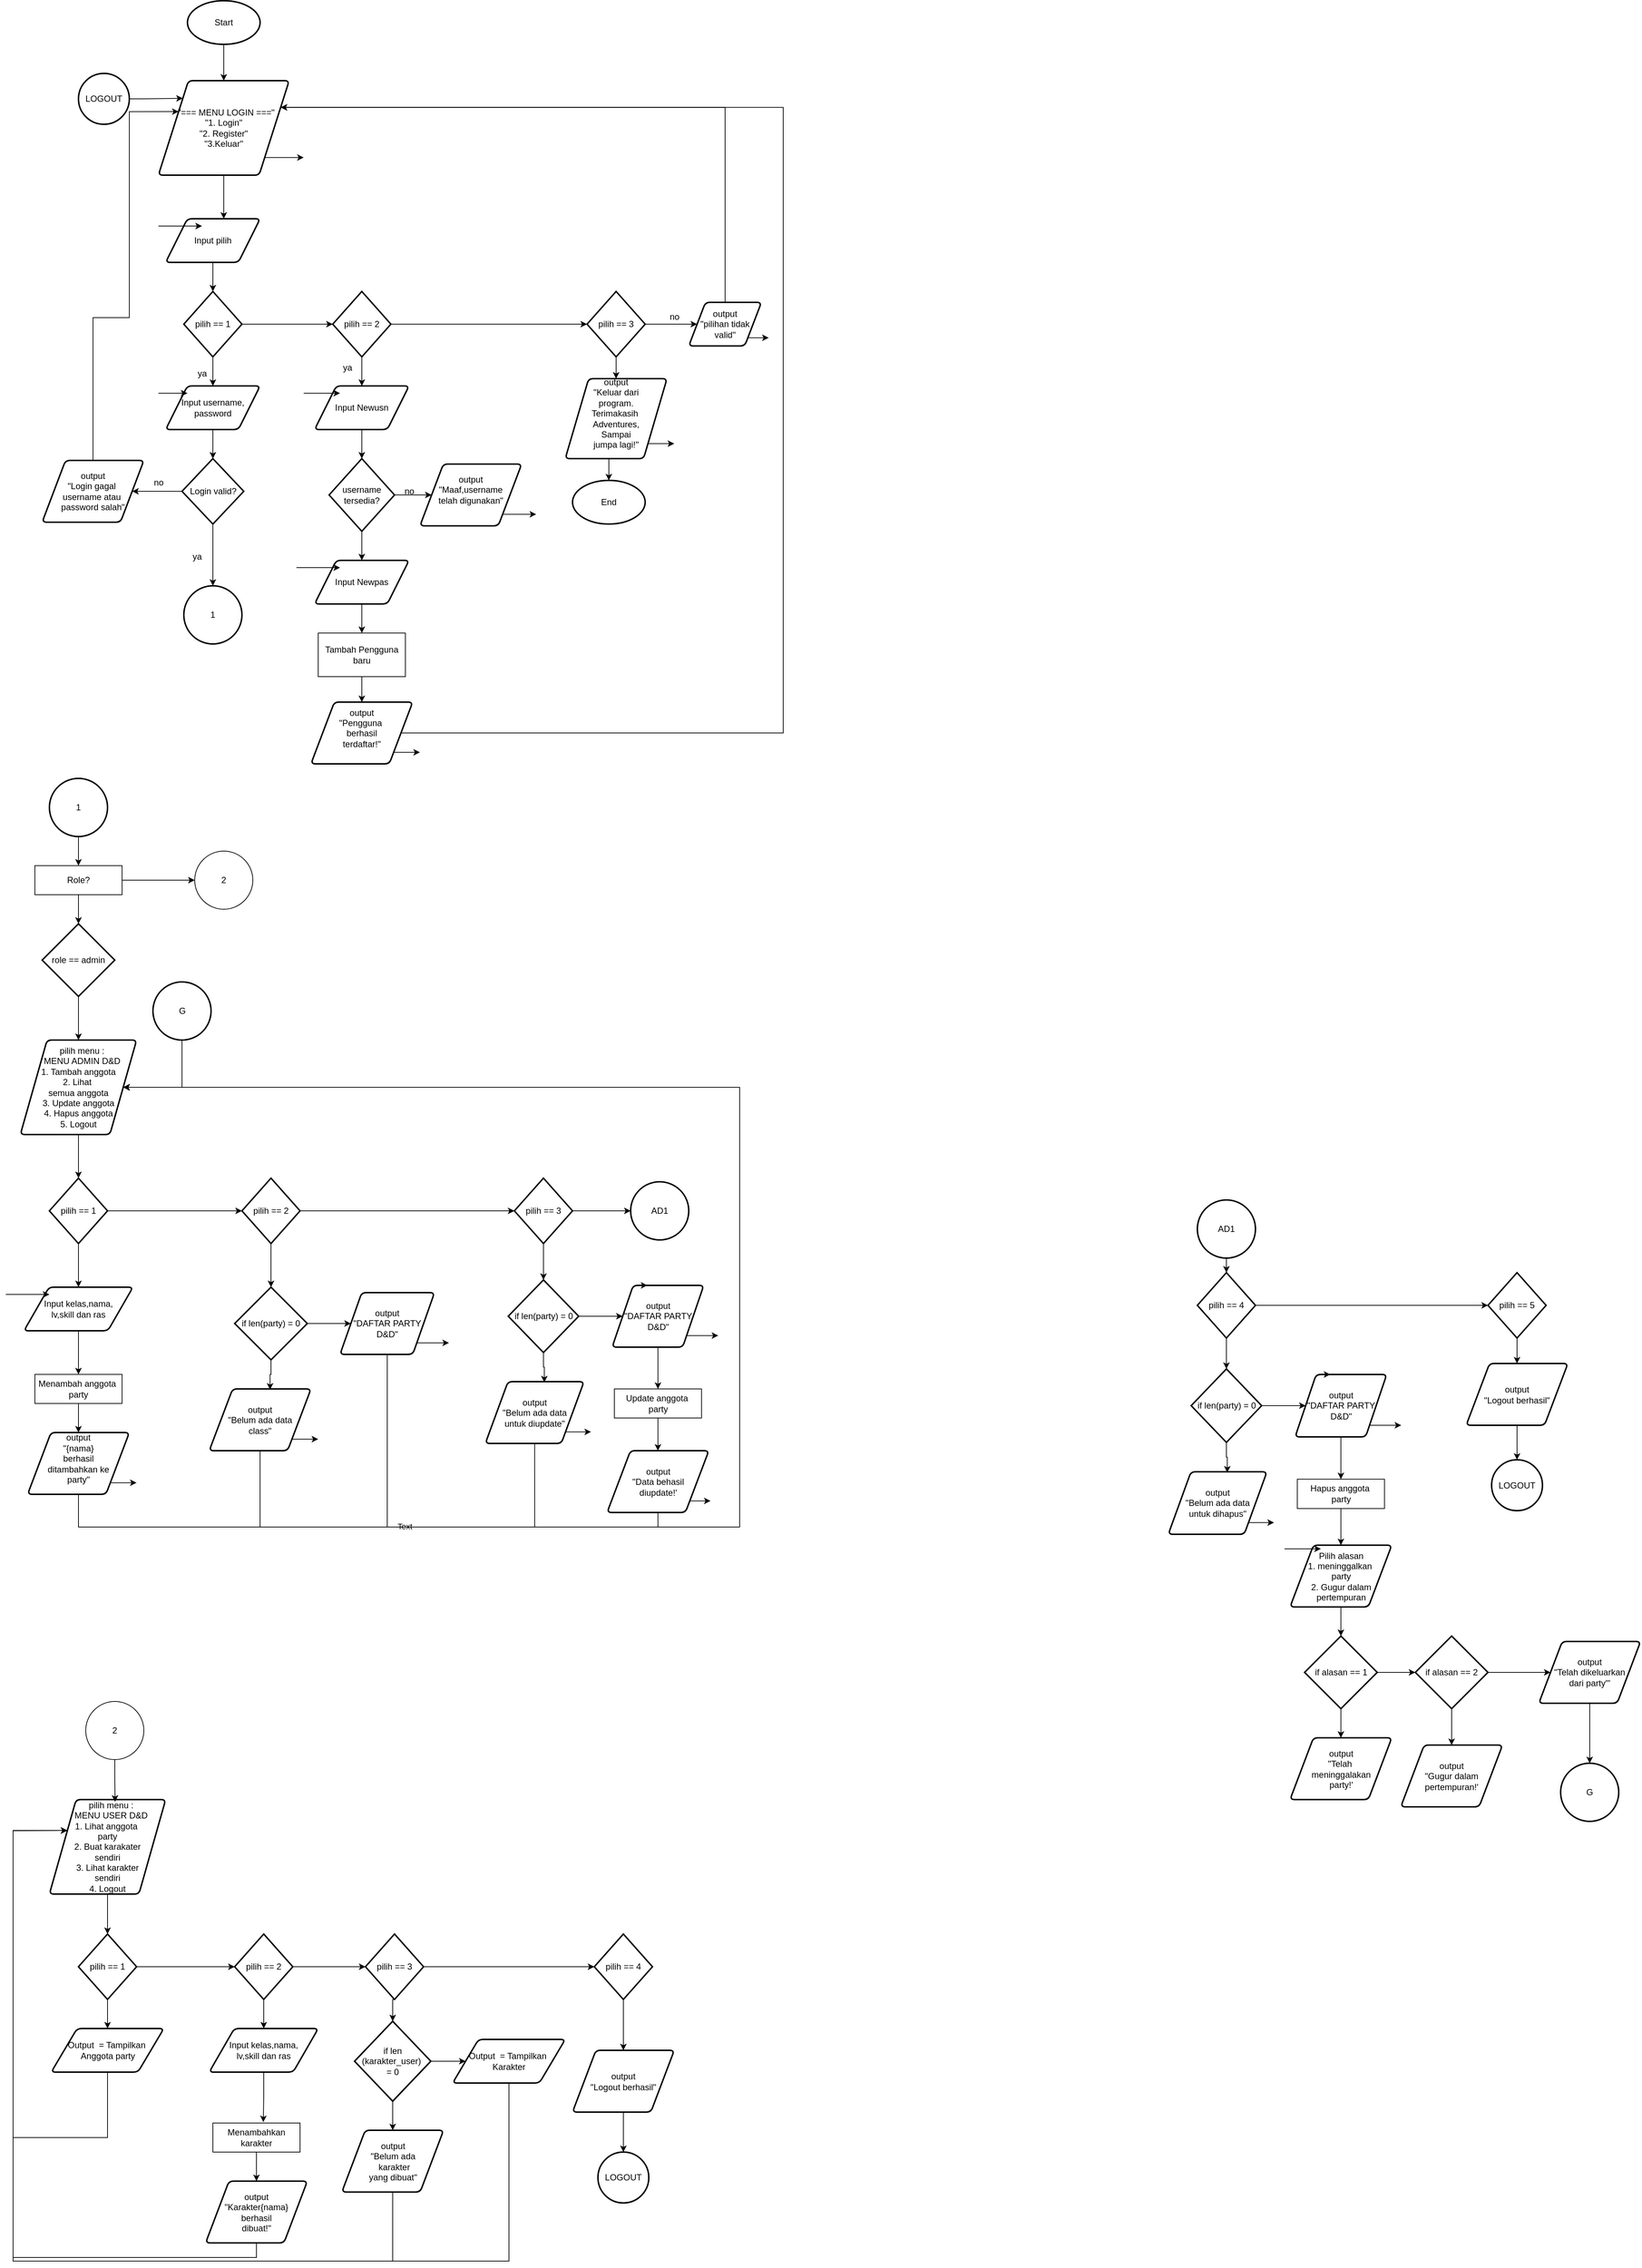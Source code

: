 <mxfile version="28.1.2">
  <diagram name="Page-1" id="iBdac3ElNriCILvM4orn">
    <mxGraphModel dx="1965" dy="1310" grid="1" gridSize="10" guides="1" tooltips="1" connect="1" arrows="1" fold="1" page="1" pageScale="1" pageWidth="850" pageHeight="1100" math="0" shadow="0">
      <root>
        <mxCell id="0" />
        <mxCell id="1" parent="0" />
        <mxCell id="x90rOG3qnfTMg_tCYCcH-51" style="edgeStyle=orthogonalEdgeStyle;rounded=0;orthogonalLoop=1;jettySize=auto;html=1;exitX=0.5;exitY=1;exitDx=0;exitDy=0;exitPerimeter=0;entryX=0.5;entryY=0;entryDx=0;entryDy=0;" parent="1" source="x90rOG3qnfTMg_tCYCcH-1" target="x90rOG3qnfTMg_tCYCcH-2" edge="1">
          <mxGeometry relative="1" as="geometry" />
        </mxCell>
        <mxCell id="x90rOG3qnfTMg_tCYCcH-1" value="Start" style="strokeWidth=2;html=1;shape=mxgraph.flowchart.start_1;whiteSpace=wrap;" parent="1" vertex="1">
          <mxGeometry x="300" y="20" width="100" height="60" as="geometry" />
        </mxCell>
        <mxCell id="x90rOG3qnfTMg_tCYCcH-57" style="edgeStyle=orthogonalEdgeStyle;rounded=0;orthogonalLoop=1;jettySize=auto;html=1;exitX=1;exitY=1;exitDx=0;exitDy=0;" parent="1" source="x90rOG3qnfTMg_tCYCcH-2" edge="1">
          <mxGeometry relative="1" as="geometry">
            <mxPoint x="460" y="235.333" as="targetPoint" />
          </mxGeometry>
        </mxCell>
        <mxCell id="x90rOG3qnfTMg_tCYCcH-2" value="&amp;nbsp; &quot;=== MENU LOGIN ===&quot;&lt;div&gt;&quot;1. Login&quot;&lt;/div&gt;&lt;div&gt;&quot;2. Register&quot;&lt;/div&gt;&lt;div&gt;&quot;3.Keluar&quot;&lt;/div&gt;" style="shape=parallelogram;html=1;strokeWidth=2;perimeter=parallelogramPerimeter;whiteSpace=wrap;rounded=1;arcSize=12;size=0.23;" parent="1" vertex="1">
          <mxGeometry x="260" y="130" width="180" height="130" as="geometry" />
        </mxCell>
        <mxCell id="x90rOG3qnfTMg_tCYCcH-4" value="Input pilih" style="shape=parallelogram;html=1;strokeWidth=2;perimeter=parallelogramPerimeter;whiteSpace=wrap;rounded=1;arcSize=12;size=0.23;" parent="1" vertex="1">
          <mxGeometry x="270" y="320" width="130" height="60" as="geometry" />
        </mxCell>
        <mxCell id="x90rOG3qnfTMg_tCYCcH-67" style="edgeStyle=orthogonalEdgeStyle;rounded=0;orthogonalLoop=1;jettySize=auto;html=1;exitX=1;exitY=0.5;exitDx=0;exitDy=0;exitPerimeter=0;entryX=0;entryY=0;entryDx=0;entryDy=0;" parent="1" source="x90rOG3qnfTMg_tCYCcH-49" target="x90rOG3qnfTMg_tCYCcH-2" edge="1">
          <mxGeometry relative="1" as="geometry" />
        </mxCell>
        <mxCell id="x90rOG3qnfTMg_tCYCcH-49" value="LOGOUT" style="strokeWidth=2;html=1;shape=mxgraph.flowchart.start_2;whiteSpace=wrap;" parent="1" vertex="1">
          <mxGeometry x="150" y="120" width="70" height="70" as="geometry" />
        </mxCell>
        <mxCell id="x90rOG3qnfTMg_tCYCcH-52" style="edgeStyle=orthogonalEdgeStyle;rounded=0;orthogonalLoop=1;jettySize=auto;html=1;exitX=0.5;exitY=1;exitDx=0;exitDy=0;entryX=0.615;entryY=0;entryDx=0;entryDy=0;entryPerimeter=0;" parent="1" source="x90rOG3qnfTMg_tCYCcH-2" target="x90rOG3qnfTMg_tCYCcH-4" edge="1">
          <mxGeometry relative="1" as="geometry" />
        </mxCell>
        <mxCell id="x90rOG3qnfTMg_tCYCcH-53" value="" style="endArrow=classic;html=1;rounded=0;" parent="1" edge="1">
          <mxGeometry width="50" height="50" relative="1" as="geometry">
            <mxPoint x="260" y="330" as="sourcePoint" />
            <mxPoint x="320" y="330" as="targetPoint" />
          </mxGeometry>
        </mxCell>
        <mxCell id="x90rOG3qnfTMg_tCYCcH-64" style="edgeStyle=orthogonalEdgeStyle;rounded=0;orthogonalLoop=1;jettySize=auto;html=1;exitX=0.5;exitY=1;exitDx=0;exitDy=0;exitPerimeter=0;entryX=0.5;entryY=0;entryDx=0;entryDy=0;" parent="1" source="x90rOG3qnfTMg_tCYCcH-54" target="x90rOG3qnfTMg_tCYCcH-62" edge="1">
          <mxGeometry relative="1" as="geometry" />
        </mxCell>
        <mxCell id="x90rOG3qnfTMg_tCYCcH-54" value="pilih == 1" style="strokeWidth=2;html=1;shape=mxgraph.flowchart.decision;whiteSpace=wrap;" parent="1" vertex="1">
          <mxGeometry x="295" y="420" width="80" height="90" as="geometry" />
        </mxCell>
        <mxCell id="x90rOG3qnfTMg_tCYCcH-55" style="edgeStyle=orthogonalEdgeStyle;rounded=0;orthogonalLoop=1;jettySize=auto;html=1;exitX=0.5;exitY=1;exitDx=0;exitDy=0;entryX=0.5;entryY=0;entryDx=0;entryDy=0;entryPerimeter=0;" parent="1" source="x90rOG3qnfTMg_tCYCcH-4" target="x90rOG3qnfTMg_tCYCcH-54" edge="1">
          <mxGeometry relative="1" as="geometry" />
        </mxCell>
        <mxCell id="x90rOG3qnfTMg_tCYCcH-61" style="edgeStyle=orthogonalEdgeStyle;rounded=0;orthogonalLoop=1;jettySize=auto;html=1;exitX=1;exitY=0.5;exitDx=0;exitDy=0;exitPerimeter=0;" parent="1" source="x90rOG3qnfTMg_tCYCcH-58" target="x90rOG3qnfTMg_tCYCcH-59" edge="1">
          <mxGeometry relative="1" as="geometry" />
        </mxCell>
        <mxCell id="x90rOG3qnfTMg_tCYCcH-69" style="edgeStyle=orthogonalEdgeStyle;rounded=0;orthogonalLoop=1;jettySize=auto;html=1;exitX=0.5;exitY=1;exitDx=0;exitDy=0;exitPerimeter=0;entryX=0.5;entryY=0;entryDx=0;entryDy=0;" parent="1" source="x90rOG3qnfTMg_tCYCcH-58" target="x90rOG3qnfTMg_tCYCcH-68" edge="1">
          <mxGeometry relative="1" as="geometry" />
        </mxCell>
        <mxCell id="x90rOG3qnfTMg_tCYCcH-58" value="pilih == 2" style="strokeWidth=2;html=1;shape=mxgraph.flowchart.decision;whiteSpace=wrap;" parent="1" vertex="1">
          <mxGeometry x="500" y="420" width="80" height="90" as="geometry" />
        </mxCell>
        <mxCell id="x90rOG3qnfTMg_tCYCcH-78" style="edgeStyle=orthogonalEdgeStyle;rounded=0;orthogonalLoop=1;jettySize=auto;html=1;exitX=0.5;exitY=1;exitDx=0;exitDy=0;exitPerimeter=0;entryX=0.5;entryY=0;entryDx=0;entryDy=0;" parent="1" source="x90rOG3qnfTMg_tCYCcH-59" target="x90rOG3qnfTMg_tCYCcH-77" edge="1">
          <mxGeometry relative="1" as="geometry" />
        </mxCell>
        <mxCell id="x90rOG3qnfTMg_tCYCcH-103" style="edgeStyle=orthogonalEdgeStyle;rounded=0;orthogonalLoop=1;jettySize=auto;html=1;exitX=1;exitY=0.5;exitDx=0;exitDy=0;exitPerimeter=0;entryX=0;entryY=0.5;entryDx=0;entryDy=0;" parent="1" source="x90rOG3qnfTMg_tCYCcH-59" target="x90rOG3qnfTMg_tCYCcH-102" edge="1">
          <mxGeometry relative="1" as="geometry" />
        </mxCell>
        <mxCell id="x90rOG3qnfTMg_tCYCcH-59" value="pilih == 3" style="strokeWidth=2;html=1;shape=mxgraph.flowchart.decision;whiteSpace=wrap;" parent="1" vertex="1">
          <mxGeometry x="850" y="420" width="80" height="90" as="geometry" />
        </mxCell>
        <mxCell id="x90rOG3qnfTMg_tCYCcH-60" style="edgeStyle=orthogonalEdgeStyle;rounded=0;orthogonalLoop=1;jettySize=auto;html=1;exitX=1;exitY=0.5;exitDx=0;exitDy=0;exitPerimeter=0;entryX=0;entryY=0.5;entryDx=0;entryDy=0;entryPerimeter=0;" parent="1" source="x90rOG3qnfTMg_tCYCcH-54" target="x90rOG3qnfTMg_tCYCcH-58" edge="1">
          <mxGeometry relative="1" as="geometry" />
        </mxCell>
        <mxCell id="x90rOG3qnfTMg_tCYCcH-62" value="Input username,&lt;div&gt;password&lt;/div&gt;" style="shape=parallelogram;html=1;strokeWidth=2;perimeter=parallelogramPerimeter;whiteSpace=wrap;rounded=1;arcSize=12;size=0.23;" parent="1" vertex="1">
          <mxGeometry x="270" y="550" width="130" height="60" as="geometry" />
        </mxCell>
        <mxCell id="x90rOG3qnfTMg_tCYCcH-74" value="" style="edgeStyle=orthogonalEdgeStyle;rounded=0;orthogonalLoop=1;jettySize=auto;html=1;" parent="1" source="x90rOG3qnfTMg_tCYCcH-65" target="x90rOG3qnfTMg_tCYCcH-73" edge="1">
          <mxGeometry relative="1" as="geometry" />
        </mxCell>
        <mxCell id="x90rOG3qnfTMg_tCYCcH-98" style="edgeStyle=orthogonalEdgeStyle;rounded=0;orthogonalLoop=1;jettySize=auto;html=1;exitX=0;exitY=0.5;exitDx=0;exitDy=0;exitPerimeter=0;entryX=1;entryY=0.5;entryDx=0;entryDy=0;" parent="1" source="x90rOG3qnfTMg_tCYCcH-65" target="x90rOG3qnfTMg_tCYCcH-97" edge="1">
          <mxGeometry relative="1" as="geometry" />
        </mxCell>
        <mxCell id="x90rOG3qnfTMg_tCYCcH-65" value="Login valid?" style="strokeWidth=2;html=1;shape=mxgraph.flowchart.decision;whiteSpace=wrap;" parent="1" vertex="1">
          <mxGeometry x="292.5" y="650" width="85" height="90" as="geometry" />
        </mxCell>
        <mxCell id="x90rOG3qnfTMg_tCYCcH-66" style="edgeStyle=orthogonalEdgeStyle;rounded=0;orthogonalLoop=1;jettySize=auto;html=1;exitX=0.5;exitY=1;exitDx=0;exitDy=0;entryX=0.5;entryY=0;entryDx=0;entryDy=0;entryPerimeter=0;" parent="1" source="x90rOG3qnfTMg_tCYCcH-62" target="x90rOG3qnfTMg_tCYCcH-65" edge="1">
          <mxGeometry relative="1" as="geometry" />
        </mxCell>
        <mxCell id="x90rOG3qnfTMg_tCYCcH-68" value="Input Newusn" style="shape=parallelogram;html=1;strokeWidth=2;perimeter=parallelogramPerimeter;whiteSpace=wrap;rounded=1;arcSize=12;size=0.23;" parent="1" vertex="1">
          <mxGeometry x="475" y="550" width="130" height="60" as="geometry" />
        </mxCell>
        <mxCell id="x90rOG3qnfTMg_tCYCcH-76" style="edgeStyle=orthogonalEdgeStyle;rounded=0;orthogonalLoop=1;jettySize=auto;html=1;exitX=1;exitY=0.5;exitDx=0;exitDy=0;exitPerimeter=0;entryX=0;entryY=0.5;entryDx=0;entryDy=0;" parent="1" source="x90rOG3qnfTMg_tCYCcH-70" target="x90rOG3qnfTMg_tCYCcH-75" edge="1">
          <mxGeometry relative="1" as="geometry" />
        </mxCell>
        <mxCell id="x90rOG3qnfTMg_tCYCcH-82" style="edgeStyle=orthogonalEdgeStyle;rounded=0;orthogonalLoop=1;jettySize=auto;html=1;exitX=0.5;exitY=1;exitDx=0;exitDy=0;exitPerimeter=0;entryX=0.5;entryY=0;entryDx=0;entryDy=0;" parent="1" source="x90rOG3qnfTMg_tCYCcH-70" target="x90rOG3qnfTMg_tCYCcH-81" edge="1">
          <mxGeometry relative="1" as="geometry" />
        </mxCell>
        <mxCell id="x90rOG3qnfTMg_tCYCcH-70" value="username tersedia?" style="strokeWidth=2;html=1;shape=mxgraph.flowchart.decision;whiteSpace=wrap;" parent="1" vertex="1">
          <mxGeometry x="495" y="650" width="90" height="100" as="geometry" />
        </mxCell>
        <mxCell id="x90rOG3qnfTMg_tCYCcH-72" style="edgeStyle=orthogonalEdgeStyle;rounded=0;orthogonalLoop=1;jettySize=auto;html=1;exitX=0.5;exitY=1;exitDx=0;exitDy=0;entryX=0.5;entryY=0;entryDx=0;entryDy=0;entryPerimeter=0;" parent="1" source="x90rOG3qnfTMg_tCYCcH-68" target="x90rOG3qnfTMg_tCYCcH-70" edge="1">
          <mxGeometry relative="1" as="geometry" />
        </mxCell>
        <mxCell id="x90rOG3qnfTMg_tCYCcH-73" value="1" style="ellipse;whiteSpace=wrap;html=1;strokeWidth=2;" parent="1" vertex="1">
          <mxGeometry x="295" y="825" width="80" height="80" as="geometry" />
        </mxCell>
        <mxCell id="x90rOG3qnfTMg_tCYCcH-96" style="edgeStyle=orthogonalEdgeStyle;rounded=0;orthogonalLoop=1;jettySize=auto;html=1;exitX=1;exitY=1;exitDx=0;exitDy=0;" parent="1" source="x90rOG3qnfTMg_tCYCcH-75" edge="1">
          <mxGeometry relative="1" as="geometry">
            <mxPoint x="780" y="726.714" as="targetPoint" />
          </mxGeometry>
        </mxCell>
        <mxCell id="x90rOG3qnfTMg_tCYCcH-75" value="output&lt;div&gt;&quot;Maaf,username&lt;/div&gt;&lt;div&gt;telah digunakan&quot;&lt;br&gt;&lt;div&gt;&lt;br&gt;&lt;/div&gt;&lt;/div&gt;" style="shape=parallelogram;html=1;strokeWidth=2;perimeter=parallelogramPerimeter;whiteSpace=wrap;rounded=1;arcSize=12;size=0.23;" parent="1" vertex="1">
          <mxGeometry x="620" y="657.5" width="140" height="85" as="geometry" />
        </mxCell>
        <mxCell id="x90rOG3qnfTMg_tCYCcH-95" style="edgeStyle=orthogonalEdgeStyle;rounded=0;orthogonalLoop=1;jettySize=auto;html=1;exitX=1;exitY=1;exitDx=0;exitDy=0;" parent="1" source="x90rOG3qnfTMg_tCYCcH-77" edge="1">
          <mxGeometry relative="1" as="geometry">
            <mxPoint x="970" y="629.571" as="targetPoint" />
          </mxGeometry>
        </mxCell>
        <mxCell id="x90rOG3qnfTMg_tCYCcH-77" value="output&lt;br&gt;&lt;div&gt;&lt;span style=&quot;background-color: transparent;&quot;&gt;&quot;Keluar dari&lt;/span&gt;&lt;/div&gt;&lt;div&gt;&lt;span style=&quot;background-color: transparent;&quot;&gt;&amp;nbsp;program.&amp;nbsp;&lt;/span&gt;&lt;/div&gt;&lt;div&gt;&lt;span style=&quot;background-color: transparent;&quot;&gt;Terimakasih&amp;nbsp;&lt;/span&gt;&lt;/div&gt;&lt;div&gt;&lt;span style=&quot;background-color: transparent;&quot;&gt;Adventures,&lt;/span&gt;&lt;/div&gt;&lt;div&gt;&lt;span style=&quot;background-color: transparent;&quot;&gt;Sampai&lt;/span&gt;&lt;/div&gt;&lt;div&gt;&lt;span style=&quot;background-color: transparent;&quot;&gt;jumpa lagi!&quot;&lt;/span&gt;&lt;/div&gt;&lt;div&gt;&lt;div&gt;&lt;br&gt;&lt;/div&gt;&lt;/div&gt;" style="shape=parallelogram;html=1;strokeWidth=2;perimeter=parallelogramPerimeter;whiteSpace=wrap;rounded=1;arcSize=12;size=0.23;" parent="1" vertex="1">
          <mxGeometry x="820" y="540" width="140" height="110" as="geometry" />
        </mxCell>
        <mxCell id="x90rOG3qnfTMg_tCYCcH-79" value="End" style="strokeWidth=2;html=1;shape=mxgraph.flowchart.start_1;whiteSpace=wrap;" parent="1" vertex="1">
          <mxGeometry x="830" y="680" width="100" height="60" as="geometry" />
        </mxCell>
        <mxCell id="x90rOG3qnfTMg_tCYCcH-80" style="edgeStyle=orthogonalEdgeStyle;rounded=0;orthogonalLoop=1;jettySize=auto;html=1;exitX=0.5;exitY=1;exitDx=0;exitDy=0;entryX=0.5;entryY=0;entryDx=0;entryDy=0;entryPerimeter=0;" parent="1" source="x90rOG3qnfTMg_tCYCcH-77" target="x90rOG3qnfTMg_tCYCcH-79" edge="1">
          <mxGeometry relative="1" as="geometry" />
        </mxCell>
        <mxCell id="x90rOG3qnfTMg_tCYCcH-85" style="edgeStyle=orthogonalEdgeStyle;rounded=0;orthogonalLoop=1;jettySize=auto;html=1;exitX=0.5;exitY=1;exitDx=0;exitDy=0;entryX=0.5;entryY=0;entryDx=0;entryDy=0;" parent="1" source="x90rOG3qnfTMg_tCYCcH-81" target="x90rOG3qnfTMg_tCYCcH-84" edge="1">
          <mxGeometry relative="1" as="geometry" />
        </mxCell>
        <mxCell id="x90rOG3qnfTMg_tCYCcH-81" value="Input Newpas" style="shape=parallelogram;html=1;strokeWidth=2;perimeter=parallelogramPerimeter;whiteSpace=wrap;rounded=1;arcSize=12;size=0.23;" parent="1" vertex="1">
          <mxGeometry x="475" y="790" width="130" height="60" as="geometry" />
        </mxCell>
        <mxCell id="x90rOG3qnfTMg_tCYCcH-87" style="edgeStyle=orthogonalEdgeStyle;rounded=0;orthogonalLoop=1;jettySize=auto;html=1;exitX=0.5;exitY=1;exitDx=0;exitDy=0;entryX=0.5;entryY=0;entryDx=0;entryDy=0;" parent="1" source="x90rOG3qnfTMg_tCYCcH-84" target="x90rOG3qnfTMg_tCYCcH-86" edge="1">
          <mxGeometry relative="1" as="geometry" />
        </mxCell>
        <mxCell id="x90rOG3qnfTMg_tCYCcH-84" value="Tambah Pengguna baru" style="rounded=0;whiteSpace=wrap;html=1;" parent="1" vertex="1">
          <mxGeometry x="480" y="890" width="120" height="60" as="geometry" />
        </mxCell>
        <mxCell id="x90rOG3qnfTMg_tCYCcH-88" style="edgeStyle=orthogonalEdgeStyle;rounded=0;orthogonalLoop=1;jettySize=auto;html=1;exitX=1;exitY=1;exitDx=0;exitDy=0;" parent="1" source="x90rOG3qnfTMg_tCYCcH-86" edge="1">
          <mxGeometry relative="1" as="geometry">
            <mxPoint x="620" y="1053.667" as="targetPoint" />
          </mxGeometry>
        </mxCell>
        <mxCell id="x90rOG3qnfTMg_tCYCcH-106" style="edgeStyle=orthogonalEdgeStyle;rounded=0;orthogonalLoop=1;jettySize=auto;html=1;exitX=1;exitY=0.5;exitDx=0;exitDy=0;entryX=1;entryY=0.25;entryDx=0;entryDy=0;" parent="1" source="x90rOG3qnfTMg_tCYCcH-86" target="x90rOG3qnfTMg_tCYCcH-2" edge="1">
          <mxGeometry relative="1" as="geometry">
            <Array as="points">
              <mxPoint x="1120" y="1028" />
              <mxPoint x="1120" y="167" />
            </Array>
          </mxGeometry>
        </mxCell>
        <mxCell id="x90rOG3qnfTMg_tCYCcH-86" value="output&lt;div&gt;&quot;Pengguna&amp;nbsp;&lt;/div&gt;&lt;div&gt;berhasil&lt;/div&gt;&lt;div&gt;&lt;span style=&quot;background-color: transparent; color: light-dark(rgb(0, 0, 0), rgb(255, 255, 255));&quot;&gt;terdaftar!&quot;&lt;/span&gt;&lt;/div&gt;&lt;div&gt;&lt;div&gt;&lt;br&gt;&lt;/div&gt;&lt;/div&gt;" style="shape=parallelogram;html=1;strokeWidth=2;perimeter=parallelogramPerimeter;whiteSpace=wrap;rounded=1;arcSize=12;size=0.23;" parent="1" vertex="1">
          <mxGeometry x="470" y="985" width="140" height="85" as="geometry" />
        </mxCell>
        <mxCell id="x90rOG3qnfTMg_tCYCcH-90" value="" style="endArrow=classic;html=1;rounded=0;" parent="1" edge="1">
          <mxGeometry width="50" height="50" relative="1" as="geometry">
            <mxPoint x="450" y="800" as="sourcePoint" />
            <mxPoint x="510" y="800" as="targetPoint" />
          </mxGeometry>
        </mxCell>
        <mxCell id="x90rOG3qnfTMg_tCYCcH-91" value="" style="endArrow=classic;html=1;rounded=0;" parent="1" edge="1">
          <mxGeometry width="50" height="50" relative="1" as="geometry">
            <mxPoint x="460" y="560" as="sourcePoint" />
            <mxPoint x="510" y="560" as="targetPoint" />
          </mxGeometry>
        </mxCell>
        <mxCell id="x90rOG3qnfTMg_tCYCcH-92" value="" style="endArrow=classic;html=1;rounded=0;" parent="1" edge="1">
          <mxGeometry width="50" height="50" relative="1" as="geometry">
            <mxPoint x="260" y="560" as="sourcePoint" />
            <mxPoint x="300" y="560" as="targetPoint" />
          </mxGeometry>
        </mxCell>
        <mxCell id="x90rOG3qnfTMg_tCYCcH-101" style="edgeStyle=orthogonalEdgeStyle;rounded=0;orthogonalLoop=1;jettySize=auto;html=1;exitX=0.5;exitY=0;exitDx=0;exitDy=0;entryX=0;entryY=0.25;entryDx=0;entryDy=0;" parent="1" source="x90rOG3qnfTMg_tCYCcH-97" target="x90rOG3qnfTMg_tCYCcH-2" edge="1">
          <mxGeometry relative="1" as="geometry">
            <Array as="points">
              <mxPoint x="170" y="456" />
              <mxPoint x="220" y="456" />
              <mxPoint x="220" y="173" />
            </Array>
          </mxGeometry>
        </mxCell>
        <mxCell id="x90rOG3qnfTMg_tCYCcH-97" value="&lt;div&gt;&lt;div&gt;output&lt;/div&gt;&lt;/div&gt;&lt;div&gt;&quot;Login gagal&amp;nbsp;&lt;/div&gt;&lt;div&gt;username atau&amp;nbsp;&lt;/div&gt;&lt;div&gt;password salah&quot;&lt;/div&gt;" style="shape=parallelogram;html=1;strokeWidth=2;perimeter=parallelogramPerimeter;whiteSpace=wrap;rounded=1;arcSize=12;size=0.23;" parent="1" vertex="1">
          <mxGeometry x="100" y="652.5" width="140" height="85" as="geometry" />
        </mxCell>
        <mxCell id="x90rOG3qnfTMg_tCYCcH-99" value="no" style="text;html=1;align=center;verticalAlign=middle;resizable=0;points=[];autosize=1;strokeColor=none;fillColor=none;" parent="1" vertex="1">
          <mxGeometry x="240" y="668" width="40" height="30" as="geometry" />
        </mxCell>
        <mxCell id="x90rOG3qnfTMg_tCYCcH-104" style="edgeStyle=orthogonalEdgeStyle;rounded=0;orthogonalLoop=1;jettySize=auto;html=1;exitX=1;exitY=1;exitDx=0;exitDy=0;" parent="1" source="x90rOG3qnfTMg_tCYCcH-102" edge="1">
          <mxGeometry relative="1" as="geometry">
            <mxPoint x="1100" y="483.667" as="targetPoint" />
          </mxGeometry>
        </mxCell>
        <mxCell id="x90rOG3qnfTMg_tCYCcH-105" style="edgeStyle=orthogonalEdgeStyle;rounded=0;orthogonalLoop=1;jettySize=auto;html=1;exitX=0.5;exitY=0;exitDx=0;exitDy=0;entryX=1;entryY=0.25;entryDx=0;entryDy=0;" parent="1" source="x90rOG3qnfTMg_tCYCcH-102" target="x90rOG3qnfTMg_tCYCcH-2" edge="1">
          <mxGeometry relative="1" as="geometry">
            <Array as="points">
              <mxPoint x="1040" y="167" />
            </Array>
          </mxGeometry>
        </mxCell>
        <mxCell id="x90rOG3qnfTMg_tCYCcH-102" value="output&lt;div&gt;&quot;pilihan tidak&lt;/div&gt;&lt;div&gt;valid&quot;&lt;/div&gt;" style="shape=parallelogram;html=1;strokeWidth=2;perimeter=parallelogramPerimeter;whiteSpace=wrap;rounded=1;arcSize=12;size=0.23;" parent="1" vertex="1">
          <mxGeometry x="990" y="435" width="100" height="60" as="geometry" />
        </mxCell>
        <mxCell id="x90rOG3qnfTMg_tCYCcH-107" value="ya" style="text;html=1;align=center;verticalAlign=middle;resizable=0;points=[];autosize=1;strokeColor=none;fillColor=none;" parent="1" vertex="1">
          <mxGeometry x="300" y="518" width="40" height="30" as="geometry" />
        </mxCell>
        <mxCell id="x90rOG3qnfTMg_tCYCcH-108" value="ya" style="text;html=1;align=center;verticalAlign=middle;resizable=0;points=[];autosize=1;strokeColor=none;fillColor=none;" parent="1" vertex="1">
          <mxGeometry x="292.5" y="770" width="40" height="30" as="geometry" />
        </mxCell>
        <mxCell id="x90rOG3qnfTMg_tCYCcH-109" value="ya" style="text;html=1;align=center;verticalAlign=middle;resizable=0;points=[];autosize=1;strokeColor=none;fillColor=none;" parent="1" vertex="1">
          <mxGeometry x="500" y="510" width="40" height="30" as="geometry" />
        </mxCell>
        <mxCell id="x90rOG3qnfTMg_tCYCcH-110" value="no" style="text;html=1;align=center;verticalAlign=middle;resizable=0;points=[];autosize=1;strokeColor=none;fillColor=none;" parent="1" vertex="1">
          <mxGeometry x="585" y="680" width="40" height="30" as="geometry" />
        </mxCell>
        <mxCell id="x90rOG3qnfTMg_tCYCcH-111" value="no" style="text;html=1;align=center;verticalAlign=middle;resizable=0;points=[];autosize=1;strokeColor=none;fillColor=none;" parent="1" vertex="1">
          <mxGeometry x="950" y="440" width="40" height="30" as="geometry" />
        </mxCell>
        <mxCell id="qAExCDlR1FCLkMYxMkB1-4" style="edgeStyle=orthogonalEdgeStyle;rounded=0;orthogonalLoop=1;jettySize=auto;html=1;exitX=0.5;exitY=1;exitDx=0;exitDy=0;entryX=0.5;entryY=0;entryDx=0;entryDy=0;" parent="1" source="qAExCDlR1FCLkMYxMkB1-1" target="qAExCDlR1FCLkMYxMkB1-3" edge="1">
          <mxGeometry relative="1" as="geometry" />
        </mxCell>
        <mxCell id="qAExCDlR1FCLkMYxMkB1-1" value="1" style="ellipse;whiteSpace=wrap;html=1;strokeWidth=2;" parent="1" vertex="1">
          <mxGeometry x="110" y="1090" width="80" height="80" as="geometry" />
        </mxCell>
        <mxCell id="qAExCDlR1FCLkMYxMkB1-8" value="" style="edgeStyle=orthogonalEdgeStyle;rounded=0;orthogonalLoop=1;jettySize=auto;html=1;" parent="1" source="qAExCDlR1FCLkMYxMkB1-3" target="qAExCDlR1FCLkMYxMkB1-7" edge="1">
          <mxGeometry relative="1" as="geometry" />
        </mxCell>
        <mxCell id="qAExCDlR1FCLkMYxMkB1-3" value="Role?" style="rounded=0;whiteSpace=wrap;html=1;" parent="1" vertex="1">
          <mxGeometry x="90" y="1210" width="120" height="40" as="geometry" />
        </mxCell>
        <mxCell id="qAExCDlR1FCLkMYxMkB1-10" style="edgeStyle=orthogonalEdgeStyle;rounded=0;orthogonalLoop=1;jettySize=auto;html=1;exitX=0.5;exitY=1;exitDx=0;exitDy=0;exitPerimeter=0;entryX=0.5;entryY=0;entryDx=0;entryDy=0;" parent="1" source="qAExCDlR1FCLkMYxMkB1-5" target="qAExCDlR1FCLkMYxMkB1-9" edge="1">
          <mxGeometry relative="1" as="geometry" />
        </mxCell>
        <mxCell id="qAExCDlR1FCLkMYxMkB1-5" value="role == admin" style="strokeWidth=2;html=1;shape=mxgraph.flowchart.decision;whiteSpace=wrap;" parent="1" vertex="1">
          <mxGeometry x="100" y="1290" width="100" height="100" as="geometry" />
        </mxCell>
        <mxCell id="qAExCDlR1FCLkMYxMkB1-6" style="edgeStyle=orthogonalEdgeStyle;rounded=0;orthogonalLoop=1;jettySize=auto;html=1;exitX=0.5;exitY=1;exitDx=0;exitDy=0;entryX=0.5;entryY=0;entryDx=0;entryDy=0;entryPerimeter=0;" parent="1" source="qAExCDlR1FCLkMYxMkB1-3" target="qAExCDlR1FCLkMYxMkB1-5" edge="1">
          <mxGeometry relative="1" as="geometry" />
        </mxCell>
        <mxCell id="qAExCDlR1FCLkMYxMkB1-7" value="2" style="ellipse;whiteSpace=wrap;html=1;rounded=0;" parent="1" vertex="1">
          <mxGeometry x="310" y="1190" width="80" height="80" as="geometry" />
        </mxCell>
        <mxCell id="qAExCDlR1FCLkMYxMkB1-9" value="&amp;nbsp; &amp;nbsp; pilih menu :&amp;nbsp;&lt;br&gt;&lt;div&gt;&amp;nbsp; &amp;nbsp;MENU ADMIN D&amp;amp;D&lt;/div&gt;&lt;div&gt;1. Tambah anggota&lt;/div&gt;&lt;div&gt;2. Lihat&amp;nbsp;&lt;/div&gt;&lt;div&gt;semua anggota&lt;/div&gt;&lt;div&gt;3. Update anggota&lt;/div&gt;&lt;div&gt;4. Hapus anggota&lt;/div&gt;&lt;div&gt;5. Logout&lt;/div&gt;" style="shape=parallelogram;html=1;strokeWidth=2;perimeter=parallelogramPerimeter;whiteSpace=wrap;rounded=1;arcSize=12;size=0.23;" parent="1" vertex="1">
          <mxGeometry x="70" y="1450" width="160" height="130" as="geometry" />
        </mxCell>
        <mxCell id="qAExCDlR1FCLkMYxMkB1-15" style="edgeStyle=orthogonalEdgeStyle;rounded=0;orthogonalLoop=1;jettySize=auto;html=1;exitX=0.5;exitY=1;exitDx=0;exitDy=0;exitPerimeter=0;entryX=0.5;entryY=0;entryDx=0;entryDy=0;" parent="1" source="qAExCDlR1FCLkMYxMkB1-11" target="qAExCDlR1FCLkMYxMkB1-14" edge="1">
          <mxGeometry relative="1" as="geometry" />
        </mxCell>
        <mxCell id="qAExCDlR1FCLkMYxMkB1-11" value="pilih == 1" style="strokeWidth=2;html=1;shape=mxgraph.flowchart.decision;whiteSpace=wrap;" parent="1" vertex="1">
          <mxGeometry x="110" y="1640" width="80" height="90" as="geometry" />
        </mxCell>
        <mxCell id="qAExCDlR1FCLkMYxMkB1-12" style="edgeStyle=orthogonalEdgeStyle;rounded=0;orthogonalLoop=1;jettySize=auto;html=1;exitX=0.5;exitY=1;exitDx=0;exitDy=0;entryX=0.5;entryY=0;entryDx=0;entryDy=0;entryPerimeter=0;" parent="1" source="qAExCDlR1FCLkMYxMkB1-9" target="qAExCDlR1FCLkMYxMkB1-11" edge="1">
          <mxGeometry relative="1" as="geometry" />
        </mxCell>
        <mxCell id="qAExCDlR1FCLkMYxMkB1-13" value="pilih == 2" style="strokeWidth=2;html=1;shape=mxgraph.flowchart.decision;whiteSpace=wrap;" parent="1" vertex="1">
          <mxGeometry x="375" y="1640" width="80" height="90" as="geometry" />
        </mxCell>
        <mxCell id="qAExCDlR1FCLkMYxMkB1-17" style="edgeStyle=orthogonalEdgeStyle;rounded=0;orthogonalLoop=1;jettySize=auto;html=1;exitX=0.5;exitY=1;exitDx=0;exitDy=0;entryX=0.5;entryY=0;entryDx=0;entryDy=0;" parent="1" source="qAExCDlR1FCLkMYxMkB1-14" target="qAExCDlR1FCLkMYxMkB1-16" edge="1">
          <mxGeometry relative="1" as="geometry" />
        </mxCell>
        <mxCell id="qAExCDlR1FCLkMYxMkB1-14" value="Input kelas,nama,&lt;div&gt;lv,skill dan ras&lt;/div&gt;" style="shape=parallelogram;html=1;strokeWidth=2;perimeter=parallelogramPerimeter;whiteSpace=wrap;rounded=1;arcSize=12;size=0.23;" parent="1" vertex="1">
          <mxGeometry x="75" y="1790" width="150" height="60" as="geometry" />
        </mxCell>
        <mxCell id="qAExCDlR1FCLkMYxMkB1-20" style="edgeStyle=orthogonalEdgeStyle;rounded=0;orthogonalLoop=1;jettySize=auto;html=1;exitX=0.5;exitY=1;exitDx=0;exitDy=0;" parent="1" source="qAExCDlR1FCLkMYxMkB1-16" target="qAExCDlR1FCLkMYxMkB1-18" edge="1">
          <mxGeometry relative="1" as="geometry">
            <mxPoint x="160" y="1990" as="targetPoint" />
          </mxGeometry>
        </mxCell>
        <mxCell id="qAExCDlR1FCLkMYxMkB1-16" value="Menambah anggota&amp;nbsp;&lt;div&gt;party&lt;/div&gt;" style="rounded=0;whiteSpace=wrap;html=1;" parent="1" vertex="1">
          <mxGeometry x="90" y="1910" width="120" height="40" as="geometry" />
        </mxCell>
        <mxCell id="qAExCDlR1FCLkMYxMkB1-102" style="edgeStyle=orthogonalEdgeStyle;rounded=0;orthogonalLoop=1;jettySize=auto;html=1;exitX=1;exitY=1;exitDx=0;exitDy=0;" parent="1" source="qAExCDlR1FCLkMYxMkB1-18" edge="1">
          <mxGeometry relative="1" as="geometry">
            <mxPoint x="230" y="2060" as="targetPoint" />
          </mxGeometry>
        </mxCell>
        <mxCell id="qAExCDlR1FCLkMYxMkB1-114" style="edgeStyle=orthogonalEdgeStyle;rounded=0;orthogonalLoop=1;jettySize=auto;html=1;exitX=0.5;exitY=1;exitDx=0;exitDy=0;entryX=1;entryY=0.5;entryDx=0;entryDy=0;" parent="1" source="qAExCDlR1FCLkMYxMkB1-18" target="qAExCDlR1FCLkMYxMkB1-9" edge="1">
          <mxGeometry relative="1" as="geometry">
            <Array as="points">
              <mxPoint x="150" y="2120" />
              <mxPoint x="1060" y="2120" />
              <mxPoint x="1060" y="1515" />
            </Array>
          </mxGeometry>
        </mxCell>
        <mxCell id="qAExCDlR1FCLkMYxMkB1-115" value="Text" style="edgeLabel;html=1;align=center;verticalAlign=middle;resizable=0;points=[];" parent="qAExCDlR1FCLkMYxMkB1-114" vertex="1" connectable="0">
          <mxGeometry x="-0.589" y="1" relative="1" as="geometry">
            <mxPoint x="-1" as="offset" />
          </mxGeometry>
        </mxCell>
        <mxCell id="qAExCDlR1FCLkMYxMkB1-18" value="output&lt;div&gt;&quot;{nama}&lt;/div&gt;&lt;div&gt;berhasil&lt;/div&gt;&lt;div&gt;ditambahkan ke&lt;/div&gt;&lt;div&gt;&lt;span style=&quot;background-color: transparent; color: light-dark(rgb(0, 0, 0), rgb(255, 255, 255));&quot;&gt;party&quot;&lt;/span&gt;&lt;/div&gt;&lt;div&gt;&lt;div&gt;&lt;br&gt;&lt;/div&gt;&lt;/div&gt;" style="shape=parallelogram;html=1;strokeWidth=2;perimeter=parallelogramPerimeter;whiteSpace=wrap;rounded=1;arcSize=12;size=0.23;" parent="1" vertex="1">
          <mxGeometry x="80" y="1990" width="140" height="85" as="geometry" />
        </mxCell>
        <mxCell id="qAExCDlR1FCLkMYxMkB1-27" style="edgeStyle=orthogonalEdgeStyle;rounded=0;orthogonalLoop=1;jettySize=auto;html=1;exitX=1;exitY=0.5;exitDx=0;exitDy=0;exitPerimeter=0;entryX=0;entryY=0.5;entryDx=0;entryDy=0;" parent="1" source="qAExCDlR1FCLkMYxMkB1-21" target="qAExCDlR1FCLkMYxMkB1-26" edge="1">
          <mxGeometry relative="1" as="geometry" />
        </mxCell>
        <mxCell id="qAExCDlR1FCLkMYxMkB1-21" value="if len(party) = 0" style="strokeWidth=2;html=1;shape=mxgraph.flowchart.decision;whiteSpace=wrap;" parent="1" vertex="1">
          <mxGeometry x="365" y="1790" width="100" height="100" as="geometry" />
        </mxCell>
        <mxCell id="qAExCDlR1FCLkMYxMkB1-23" style="edgeStyle=orthogonalEdgeStyle;rounded=0;orthogonalLoop=1;jettySize=auto;html=1;exitX=0.5;exitY=1;exitDx=0;exitDy=0;exitPerimeter=0;entryX=0.5;entryY=0;entryDx=0;entryDy=0;entryPerimeter=0;" parent="1" source="qAExCDlR1FCLkMYxMkB1-13" target="qAExCDlR1FCLkMYxMkB1-21" edge="1">
          <mxGeometry relative="1" as="geometry" />
        </mxCell>
        <mxCell id="qAExCDlR1FCLkMYxMkB1-30" style="edgeStyle=orthogonalEdgeStyle;rounded=0;orthogonalLoop=1;jettySize=auto;html=1;exitX=1;exitY=1;exitDx=0;exitDy=0;" parent="1" source="qAExCDlR1FCLkMYxMkB1-24" edge="1">
          <mxGeometry relative="1" as="geometry">
            <mxPoint x="480" y="1999.571" as="targetPoint" />
          </mxGeometry>
        </mxCell>
        <mxCell id="qAExCDlR1FCLkMYxMkB1-111" style="edgeStyle=orthogonalEdgeStyle;rounded=0;orthogonalLoop=1;jettySize=auto;html=1;exitX=0.5;exitY=1;exitDx=0;exitDy=0;entryX=1;entryY=0.5;entryDx=0;entryDy=0;" parent="1" source="qAExCDlR1FCLkMYxMkB1-24" target="qAExCDlR1FCLkMYxMkB1-9" edge="1">
          <mxGeometry relative="1" as="geometry">
            <Array as="points">
              <mxPoint x="400" y="2120" />
              <mxPoint x="1060" y="2120" />
              <mxPoint x="1060" y="1515" />
            </Array>
          </mxGeometry>
        </mxCell>
        <mxCell id="qAExCDlR1FCLkMYxMkB1-24" value="output&lt;div&gt;&quot;Belum ada data&lt;/div&gt;&lt;div&gt;class&quot;&lt;/div&gt;" style="shape=parallelogram;html=1;strokeWidth=2;perimeter=parallelogramPerimeter;whiteSpace=wrap;rounded=1;arcSize=12;size=0.23;" parent="1" vertex="1">
          <mxGeometry x="330" y="1930" width="140" height="85" as="geometry" />
        </mxCell>
        <mxCell id="qAExCDlR1FCLkMYxMkB1-25" style="edgeStyle=orthogonalEdgeStyle;rounded=0;orthogonalLoop=1;jettySize=auto;html=1;exitX=0.5;exitY=1;exitDx=0;exitDy=0;exitPerimeter=0;entryX=0.598;entryY=0.012;entryDx=0;entryDy=0;entryPerimeter=0;" parent="1" source="qAExCDlR1FCLkMYxMkB1-21" target="qAExCDlR1FCLkMYxMkB1-24" edge="1">
          <mxGeometry relative="1" as="geometry" />
        </mxCell>
        <mxCell id="qAExCDlR1FCLkMYxMkB1-28" style="edgeStyle=orthogonalEdgeStyle;rounded=0;orthogonalLoop=1;jettySize=auto;html=1;exitX=1;exitY=1;exitDx=0;exitDy=0;" parent="1" source="qAExCDlR1FCLkMYxMkB1-26" edge="1">
          <mxGeometry relative="1" as="geometry">
            <mxPoint x="660" y="1866.714" as="targetPoint" />
          </mxGeometry>
        </mxCell>
        <mxCell id="qAExCDlR1FCLkMYxMkB1-113" style="edgeStyle=orthogonalEdgeStyle;rounded=0;orthogonalLoop=1;jettySize=auto;html=1;exitX=0.5;exitY=1;exitDx=0;exitDy=0;entryX=1;entryY=0.5;entryDx=0;entryDy=0;" parent="1" source="qAExCDlR1FCLkMYxMkB1-26" target="qAExCDlR1FCLkMYxMkB1-9" edge="1">
          <mxGeometry relative="1" as="geometry">
            <Array as="points">
              <mxPoint x="575" y="2120" />
              <mxPoint x="1060" y="2120" />
              <mxPoint x="1060" y="1515" />
            </Array>
          </mxGeometry>
        </mxCell>
        <mxCell id="qAExCDlR1FCLkMYxMkB1-26" value="output&lt;div&gt;&quot;DAFTAR PARTY&lt;/div&gt;&lt;div&gt;D&amp;amp;D&quot;&lt;/div&gt;" style="shape=parallelogram;html=1;strokeWidth=2;perimeter=parallelogramPerimeter;whiteSpace=wrap;rounded=1;arcSize=12;size=0.23;" parent="1" vertex="1">
          <mxGeometry x="510" y="1797.5" width="130" height="85" as="geometry" />
        </mxCell>
        <mxCell id="qAExCDlR1FCLkMYxMkB1-32" style="edgeStyle=orthogonalEdgeStyle;rounded=0;orthogonalLoop=1;jettySize=auto;html=1;exitX=1;exitY=0.5;exitDx=0;exitDy=0;exitPerimeter=0;entryX=0;entryY=0.5;entryDx=0;entryDy=0;entryPerimeter=0;" parent="1" source="qAExCDlR1FCLkMYxMkB1-11" target="qAExCDlR1FCLkMYxMkB1-13" edge="1">
          <mxGeometry relative="1" as="geometry" />
        </mxCell>
        <mxCell id="qAExCDlR1FCLkMYxMkB1-56" value="" style="edgeStyle=orthogonalEdgeStyle;rounded=0;orthogonalLoop=1;jettySize=auto;html=1;" parent="1" source="qAExCDlR1FCLkMYxMkB1-33" target="qAExCDlR1FCLkMYxMkB1-55" edge="1">
          <mxGeometry relative="1" as="geometry" />
        </mxCell>
        <mxCell id="qAExCDlR1FCLkMYxMkB1-33" value="pilih == 3" style="strokeWidth=2;html=1;shape=mxgraph.flowchart.decision;whiteSpace=wrap;" parent="1" vertex="1">
          <mxGeometry x="750" y="1640" width="80" height="90" as="geometry" />
        </mxCell>
        <mxCell id="qAExCDlR1FCLkMYxMkB1-34" style="edgeStyle=orthogonalEdgeStyle;rounded=0;orthogonalLoop=1;jettySize=auto;html=1;exitX=1;exitY=0.5;exitDx=0;exitDy=0;exitPerimeter=0;entryX=0;entryY=0.5;entryDx=0;entryDy=0;entryPerimeter=0;" parent="1" source="qAExCDlR1FCLkMYxMkB1-13" target="qAExCDlR1FCLkMYxMkB1-33" edge="1">
          <mxGeometry relative="1" as="geometry" />
        </mxCell>
        <mxCell id="qAExCDlR1FCLkMYxMkB1-43" value="" style="group" parent="1" vertex="1" connectable="0">
          <mxGeometry x="710" y="1780" width="320" height="225" as="geometry" />
        </mxCell>
        <mxCell id="qAExCDlR1FCLkMYxMkB1-36" style="edgeStyle=orthogonalEdgeStyle;rounded=0;orthogonalLoop=1;jettySize=auto;html=1;exitX=1;exitY=0.5;exitDx=0;exitDy=0;exitPerimeter=0;entryX=0;entryY=0.5;entryDx=0;entryDy=0;" parent="qAExCDlR1FCLkMYxMkB1-43" source="qAExCDlR1FCLkMYxMkB1-37" target="qAExCDlR1FCLkMYxMkB1-42" edge="1">
          <mxGeometry relative="1" as="geometry" />
        </mxCell>
        <mxCell id="qAExCDlR1FCLkMYxMkB1-37" value="if len(party) = 0" style="strokeWidth=2;html=1;shape=mxgraph.flowchart.decision;whiteSpace=wrap;" parent="qAExCDlR1FCLkMYxMkB1-43" vertex="1">
          <mxGeometry x="31.519" width="96.97" height="100" as="geometry" />
        </mxCell>
        <mxCell id="qAExCDlR1FCLkMYxMkB1-38" style="edgeStyle=orthogonalEdgeStyle;rounded=0;orthogonalLoop=1;jettySize=auto;html=1;exitX=1;exitY=1;exitDx=0;exitDy=0;" parent="qAExCDlR1FCLkMYxMkB1-43" source="qAExCDlR1FCLkMYxMkB1-39" edge="1">
          <mxGeometry relative="1" as="geometry">
            <mxPoint x="145.455" y="209.571" as="targetPoint" />
          </mxGeometry>
        </mxCell>
        <mxCell id="qAExCDlR1FCLkMYxMkB1-39" value="output&lt;div&gt;&quot;Belum ada data&lt;/div&gt;&lt;div&gt;untuk diupdate&quot;&lt;/div&gt;" style="shape=parallelogram;html=1;strokeWidth=2;perimeter=parallelogramPerimeter;whiteSpace=wrap;rounded=1;arcSize=12;size=0.23;" parent="qAExCDlR1FCLkMYxMkB1-43" vertex="1">
          <mxGeometry y="140" width="135.758" height="85" as="geometry" />
        </mxCell>
        <mxCell id="qAExCDlR1FCLkMYxMkB1-40" style="edgeStyle=orthogonalEdgeStyle;rounded=0;orthogonalLoop=1;jettySize=auto;html=1;exitX=0.5;exitY=1;exitDx=0;exitDy=0;exitPerimeter=0;entryX=0.598;entryY=0.012;entryDx=0;entryDy=0;entryPerimeter=0;" parent="qAExCDlR1FCLkMYxMkB1-43" source="qAExCDlR1FCLkMYxMkB1-37" target="qAExCDlR1FCLkMYxMkB1-39" edge="1">
          <mxGeometry relative="1" as="geometry" />
        </mxCell>
        <mxCell id="qAExCDlR1FCLkMYxMkB1-41" style="edgeStyle=orthogonalEdgeStyle;rounded=0;orthogonalLoop=1;jettySize=auto;html=1;exitX=1;exitY=1;exitDx=0;exitDy=0;" parent="qAExCDlR1FCLkMYxMkB1-43" source="qAExCDlR1FCLkMYxMkB1-42" edge="1">
          <mxGeometry relative="1" as="geometry">
            <mxPoint x="320" y="76.714" as="targetPoint" />
          </mxGeometry>
        </mxCell>
        <mxCell id="qAExCDlR1FCLkMYxMkB1-42" value="output&lt;div&gt;&quot;DAFTAR PARTY&lt;/div&gt;&lt;div&gt;D&amp;amp;D&quot;&lt;/div&gt;" style="shape=parallelogram;html=1;strokeWidth=2;perimeter=parallelogramPerimeter;whiteSpace=wrap;rounded=1;arcSize=12;size=0.23;" parent="qAExCDlR1FCLkMYxMkB1-43" vertex="1">
          <mxGeometry x="174.545" y="7.5" width="126.061" height="85" as="geometry" />
        </mxCell>
        <mxCell id="qAExCDlR1FCLkMYxMkB1-46" style="edgeStyle=orthogonalEdgeStyle;rounded=0;orthogonalLoop=1;jettySize=auto;html=1;exitX=0.25;exitY=0;exitDx=0;exitDy=0;entryX=0.385;entryY=-0.006;entryDx=0;entryDy=0;entryPerimeter=0;" parent="qAExCDlR1FCLkMYxMkB1-43" source="qAExCDlR1FCLkMYxMkB1-42" target="qAExCDlR1FCLkMYxMkB1-42" edge="1">
          <mxGeometry relative="1" as="geometry" />
        </mxCell>
        <mxCell id="qAExCDlR1FCLkMYxMkB1-44" value="Update anggota&amp;nbsp;&lt;div&gt;party&lt;/div&gt;" style="rounded=0;whiteSpace=wrap;html=1;" parent="qAExCDlR1FCLkMYxMkB1-43" vertex="1">
          <mxGeometry x="177.58" y="150" width="120" height="40" as="geometry" />
        </mxCell>
        <mxCell id="qAExCDlR1FCLkMYxMkB1-48" style="edgeStyle=orthogonalEdgeStyle;rounded=0;orthogonalLoop=1;jettySize=auto;html=1;exitX=0.5;exitY=1;exitDx=0;exitDy=0;entryX=0.5;entryY=0;entryDx=0;entryDy=0;" parent="qAExCDlR1FCLkMYxMkB1-43" source="qAExCDlR1FCLkMYxMkB1-42" target="qAExCDlR1FCLkMYxMkB1-44" edge="1">
          <mxGeometry relative="1" as="geometry" />
        </mxCell>
        <mxCell id="qAExCDlR1FCLkMYxMkB1-45" style="edgeStyle=orthogonalEdgeStyle;rounded=0;orthogonalLoop=1;jettySize=auto;html=1;exitX=0.5;exitY=1;exitDx=0;exitDy=0;exitPerimeter=0;entryX=0.5;entryY=0;entryDx=0;entryDy=0;entryPerimeter=0;" parent="1" source="qAExCDlR1FCLkMYxMkB1-33" target="qAExCDlR1FCLkMYxMkB1-37" edge="1">
          <mxGeometry relative="1" as="geometry" />
        </mxCell>
        <mxCell id="qAExCDlR1FCLkMYxMkB1-54" style="edgeStyle=orthogonalEdgeStyle;rounded=0;orthogonalLoop=1;jettySize=auto;html=1;exitX=1;exitY=1;exitDx=0;exitDy=0;" parent="1" source="qAExCDlR1FCLkMYxMkB1-51" edge="1">
          <mxGeometry relative="1" as="geometry">
            <mxPoint x="1020" y="2083.667" as="targetPoint" />
          </mxGeometry>
        </mxCell>
        <mxCell id="qAExCDlR1FCLkMYxMkB1-109" style="edgeStyle=orthogonalEdgeStyle;rounded=0;orthogonalLoop=1;jettySize=auto;html=1;exitX=0.5;exitY=1;exitDx=0;exitDy=0;entryX=1;entryY=0.5;entryDx=0;entryDy=0;" parent="1" source="qAExCDlR1FCLkMYxMkB1-51" target="qAExCDlR1FCLkMYxMkB1-9" edge="1">
          <mxGeometry relative="1" as="geometry">
            <Array as="points">
              <mxPoint x="948" y="2120" />
              <mxPoint x="1060" y="2120" />
              <mxPoint x="1060" y="1515" />
            </Array>
          </mxGeometry>
        </mxCell>
        <mxCell id="qAExCDlR1FCLkMYxMkB1-51" value="output&lt;div&gt;&quot;Data behasil&lt;/div&gt;&lt;div&gt;diupdate!&#39;&lt;/div&gt;" style="shape=parallelogram;html=1;strokeWidth=2;perimeter=parallelogramPerimeter;whiteSpace=wrap;rounded=1;arcSize=12;size=0.23;" parent="1" vertex="1">
          <mxGeometry x="877.58" y="2015" width="140" height="85" as="geometry" />
        </mxCell>
        <mxCell id="qAExCDlR1FCLkMYxMkB1-53" style="edgeStyle=orthogonalEdgeStyle;rounded=0;orthogonalLoop=1;jettySize=auto;html=1;exitX=0.5;exitY=1;exitDx=0;exitDy=0;entryX=0.5;entryY=0;entryDx=0;entryDy=0;" parent="1" source="qAExCDlR1FCLkMYxMkB1-44" target="qAExCDlR1FCLkMYxMkB1-51" edge="1">
          <mxGeometry relative="1" as="geometry" />
        </mxCell>
        <mxCell id="qAExCDlR1FCLkMYxMkB1-55" value="AD1" style="ellipse;whiteSpace=wrap;html=1;strokeWidth=2;" parent="1" vertex="1">
          <mxGeometry x="910" y="1645" width="80" height="80" as="geometry" />
        </mxCell>
        <mxCell id="qAExCDlR1FCLkMYxMkB1-105" value="" style="endArrow=classic;html=1;rounded=0;" parent="1" edge="1">
          <mxGeometry width="50" height="50" relative="1" as="geometry">
            <mxPoint x="50" y="1800" as="sourcePoint" />
            <mxPoint x="110" y="1800" as="targetPoint" />
          </mxGeometry>
        </mxCell>
        <mxCell id="qAExCDlR1FCLkMYxMkB1-112" style="edgeStyle=orthogonalEdgeStyle;rounded=0;orthogonalLoop=1;jettySize=auto;html=1;exitX=0.5;exitY=1;exitDx=0;exitDy=0;entryX=1;entryY=0.5;entryDx=0;entryDy=0;" parent="1" source="qAExCDlR1FCLkMYxMkB1-39" target="qAExCDlR1FCLkMYxMkB1-9" edge="1">
          <mxGeometry relative="1" as="geometry">
            <Array as="points">
              <mxPoint x="778" y="2120" />
              <mxPoint x="1060" y="2120" />
              <mxPoint x="1060" y="1515" />
            </Array>
          </mxGeometry>
        </mxCell>
        <mxCell id="Z1RPa7fTmzzIfPYqejeZ-2" style="edgeStyle=orthogonalEdgeStyle;rounded=0;orthogonalLoop=1;jettySize=auto;html=1;exitX=0.5;exitY=1;exitDx=0;exitDy=0;entryX=1;entryY=0.5;entryDx=0;entryDy=0;" edge="1" parent="1" source="qAExCDlR1FCLkMYxMkB1-116" target="qAExCDlR1FCLkMYxMkB1-9">
          <mxGeometry relative="1" as="geometry" />
        </mxCell>
        <mxCell id="qAExCDlR1FCLkMYxMkB1-116" value="G" style="ellipse;whiteSpace=wrap;html=1;strokeWidth=2;rounded=1;arcSize=12;" parent="1" vertex="1">
          <mxGeometry x="252.5" y="1370" width="80" height="80" as="geometry" />
        </mxCell>
        <mxCell id="qAExCDlR1FCLkMYxMkB1-118" value="2" style="ellipse;whiteSpace=wrap;html=1;rounded=0;" parent="1" vertex="1">
          <mxGeometry x="160" y="2360" width="80" height="80" as="geometry" />
        </mxCell>
        <mxCell id="qAExCDlR1FCLkMYxMkB1-122" style="edgeStyle=orthogonalEdgeStyle;rounded=0;orthogonalLoop=1;jettySize=auto;html=1;exitX=0.5;exitY=1;exitDx=0;exitDy=0;" parent="1" source="qAExCDlR1FCLkMYxMkB1-119" target="qAExCDlR1FCLkMYxMkB1-121" edge="1">
          <mxGeometry relative="1" as="geometry" />
        </mxCell>
        <mxCell id="qAExCDlR1FCLkMYxMkB1-119" value="&amp;nbsp; &amp;nbsp; pilih menu :&amp;nbsp;&lt;br&gt;&lt;div&gt;&amp;nbsp; &amp;nbsp;MENU USER D&amp;amp;D&lt;/div&gt;&lt;div&gt;1. Lihat anggota&amp;nbsp;&lt;/div&gt;&lt;div&gt;party&lt;/div&gt;&lt;div&gt;2. Buat karakater&lt;/div&gt;&lt;div&gt;sendiri&lt;/div&gt;&lt;div&gt;3. Lihat karakter&lt;/div&gt;&lt;div&gt;sendiri&lt;/div&gt;&lt;div&gt;4. Logout&lt;/div&gt;" style="shape=parallelogram;html=1;strokeWidth=2;perimeter=parallelogramPerimeter;whiteSpace=wrap;rounded=1;arcSize=12;size=0.23;" parent="1" vertex="1">
          <mxGeometry x="110" y="2495" width="160" height="130" as="geometry" />
        </mxCell>
        <mxCell id="qAExCDlR1FCLkMYxMkB1-120" style="edgeStyle=orthogonalEdgeStyle;rounded=0;orthogonalLoop=1;jettySize=auto;html=1;exitX=0.5;exitY=1;exitDx=0;exitDy=0;entryX=0.565;entryY=0.023;entryDx=0;entryDy=0;entryPerimeter=0;" parent="1" source="qAExCDlR1FCLkMYxMkB1-118" target="qAExCDlR1FCLkMYxMkB1-119" edge="1">
          <mxGeometry relative="1" as="geometry" />
        </mxCell>
        <mxCell id="qAExCDlR1FCLkMYxMkB1-126" style="edgeStyle=orthogonalEdgeStyle;rounded=0;orthogonalLoop=1;jettySize=auto;html=1;exitX=0.5;exitY=1;exitDx=0;exitDy=0;exitPerimeter=0;" parent="1" source="qAExCDlR1FCLkMYxMkB1-121" target="qAExCDlR1FCLkMYxMkB1-125" edge="1">
          <mxGeometry relative="1" as="geometry" />
        </mxCell>
        <mxCell id="qAExCDlR1FCLkMYxMkB1-121" value="pilih == 1" style="strokeWidth=2;html=1;shape=mxgraph.flowchart.decision;whiteSpace=wrap;" parent="1" vertex="1">
          <mxGeometry x="150" y="2680" width="80" height="90" as="geometry" />
        </mxCell>
        <mxCell id="qAExCDlR1FCLkMYxMkB1-129" style="edgeStyle=orthogonalEdgeStyle;rounded=0;orthogonalLoop=1;jettySize=auto;html=1;exitX=0.5;exitY=1;exitDx=0;exitDy=0;exitPerimeter=0;entryX=0.5;entryY=0;entryDx=0;entryDy=0;" parent="1" source="qAExCDlR1FCLkMYxMkB1-123" target="qAExCDlR1FCLkMYxMkB1-127" edge="1">
          <mxGeometry relative="1" as="geometry" />
        </mxCell>
        <mxCell id="qAExCDlR1FCLkMYxMkB1-123" value="pilih == 2" style="strokeWidth=2;html=1;shape=mxgraph.flowchart.decision;whiteSpace=wrap;" parent="1" vertex="1">
          <mxGeometry x="365" y="2680" width="80" height="90" as="geometry" />
        </mxCell>
        <mxCell id="qAExCDlR1FCLkMYxMkB1-124" style="edgeStyle=orthogonalEdgeStyle;rounded=0;orthogonalLoop=1;jettySize=auto;html=1;exitX=1;exitY=0.5;exitDx=0;exitDy=0;exitPerimeter=0;entryX=0;entryY=0.5;entryDx=0;entryDy=0;entryPerimeter=0;" parent="1" source="qAExCDlR1FCLkMYxMkB1-121" target="qAExCDlR1FCLkMYxMkB1-123" edge="1">
          <mxGeometry relative="1" as="geometry" />
        </mxCell>
        <mxCell id="qAExCDlR1FCLkMYxMkB1-153" style="edgeStyle=orthogonalEdgeStyle;rounded=0;orthogonalLoop=1;jettySize=auto;html=1;exitX=0.5;exitY=1;exitDx=0;exitDy=0;entryX=0;entryY=0.25;entryDx=0;entryDy=0;" parent="1" source="qAExCDlR1FCLkMYxMkB1-125" target="qAExCDlR1FCLkMYxMkB1-119" edge="1">
          <mxGeometry relative="1" as="geometry">
            <Array as="points">
              <mxPoint x="190" y="2960" />
              <mxPoint x="60" y="2960" />
              <mxPoint x="60" y="2538" />
            </Array>
          </mxGeometry>
        </mxCell>
        <mxCell id="qAExCDlR1FCLkMYxMkB1-125" value="Output&amp;nbsp; = Tampilkan&amp;nbsp;&lt;div&gt;Anggota party&lt;/div&gt;" style="shape=parallelogram;html=1;strokeWidth=2;perimeter=parallelogramPerimeter;whiteSpace=wrap;rounded=1;arcSize=12;size=0.23;" parent="1" vertex="1">
          <mxGeometry x="112.5" y="2810" width="155" height="60" as="geometry" />
        </mxCell>
        <mxCell id="qAExCDlR1FCLkMYxMkB1-127" value="Input kelas,nama,&lt;div&gt;lv,skill dan ras&lt;/div&gt;" style="shape=parallelogram;html=1;strokeWidth=2;perimeter=parallelogramPerimeter;whiteSpace=wrap;rounded=1;arcSize=12;size=0.23;" parent="1" vertex="1">
          <mxGeometry x="330" y="2810" width="150" height="60" as="geometry" />
        </mxCell>
        <mxCell id="qAExCDlR1FCLkMYxMkB1-131" value="pilih == 3" style="strokeWidth=2;html=1;shape=mxgraph.flowchart.decision;whiteSpace=wrap;" parent="1" vertex="1">
          <mxGeometry x="545" y="2680" width="80" height="90" as="geometry" />
        </mxCell>
        <mxCell id="qAExCDlR1FCLkMYxMkB1-158" style="edgeStyle=orthogonalEdgeStyle;rounded=0;orthogonalLoop=1;jettySize=auto;html=1;exitX=0.5;exitY=1;exitDx=0;exitDy=0;entryX=0;entryY=0.25;entryDx=0;entryDy=0;" parent="1" source="qAExCDlR1FCLkMYxMkB1-132" target="qAExCDlR1FCLkMYxMkB1-119" edge="1">
          <mxGeometry relative="1" as="geometry">
            <Array as="points">
              <mxPoint x="743" y="3130" />
              <mxPoint x="60" y="3130" />
              <mxPoint x="60" y="2538" />
            </Array>
          </mxGeometry>
        </mxCell>
        <mxCell id="qAExCDlR1FCLkMYxMkB1-132" value="Output&amp;nbsp; = Tampilkan&amp;nbsp;&lt;div&gt;Karakter&lt;/div&gt;" style="shape=parallelogram;html=1;strokeWidth=2;perimeter=parallelogramPerimeter;whiteSpace=wrap;rounded=1;arcSize=12;size=0.23;" parent="1" vertex="1">
          <mxGeometry x="665" y="2825" width="155" height="60" as="geometry" />
        </mxCell>
        <mxCell id="qAExCDlR1FCLkMYxMkB1-134" style="edgeStyle=orthogonalEdgeStyle;rounded=0;orthogonalLoop=1;jettySize=auto;html=1;exitX=1;exitY=0.5;exitDx=0;exitDy=0;exitPerimeter=0;entryX=0;entryY=0.5;entryDx=0;entryDy=0;entryPerimeter=0;" parent="1" source="qAExCDlR1FCLkMYxMkB1-123" target="qAExCDlR1FCLkMYxMkB1-131" edge="1">
          <mxGeometry relative="1" as="geometry" />
        </mxCell>
        <mxCell id="qAExCDlR1FCLkMYxMkB1-146" style="edgeStyle=orthogonalEdgeStyle;rounded=0;orthogonalLoop=1;jettySize=auto;html=1;exitX=0.5;exitY=1;exitDx=0;exitDy=0;exitPerimeter=0;entryX=0.5;entryY=0;entryDx=0;entryDy=0;" parent="1" source="qAExCDlR1FCLkMYxMkB1-135" target="qAExCDlR1FCLkMYxMkB1-145" edge="1">
          <mxGeometry relative="1" as="geometry" />
        </mxCell>
        <mxCell id="qAExCDlR1FCLkMYxMkB1-135" value="pilih == 4" style="strokeWidth=2;html=1;shape=mxgraph.flowchart.decision;whiteSpace=wrap;" parent="1" vertex="1">
          <mxGeometry x="860" y="2680" width="80" height="90" as="geometry" />
        </mxCell>
        <mxCell id="qAExCDlR1FCLkMYxMkB1-139" style="edgeStyle=orthogonalEdgeStyle;rounded=0;orthogonalLoop=1;jettySize=auto;html=1;exitX=1;exitY=0.5;exitDx=0;exitDy=0;exitPerimeter=0;" parent="1" source="qAExCDlR1FCLkMYxMkB1-137" target="qAExCDlR1FCLkMYxMkB1-132" edge="1">
          <mxGeometry relative="1" as="geometry" />
        </mxCell>
        <mxCell id="qAExCDlR1FCLkMYxMkB1-143" style="edgeStyle=orthogonalEdgeStyle;rounded=0;orthogonalLoop=1;jettySize=auto;html=1;exitX=0.5;exitY=1;exitDx=0;exitDy=0;exitPerimeter=0;" parent="1" source="qAExCDlR1FCLkMYxMkB1-137" target="qAExCDlR1FCLkMYxMkB1-142" edge="1">
          <mxGeometry relative="1" as="geometry" />
        </mxCell>
        <mxCell id="qAExCDlR1FCLkMYxMkB1-137" value="if len&lt;div&gt;(karakter_user)&amp;nbsp;&lt;/div&gt;&lt;div&gt;= 0&lt;/div&gt;" style="strokeWidth=2;html=1;shape=mxgraph.flowchart.decision;whiteSpace=wrap;" parent="1" vertex="1">
          <mxGeometry x="530" y="2800" width="105" height="110" as="geometry" />
        </mxCell>
        <mxCell id="qAExCDlR1FCLkMYxMkB1-138" style="edgeStyle=orthogonalEdgeStyle;rounded=0;orthogonalLoop=1;jettySize=auto;html=1;exitX=0.5;exitY=1;exitDx=0;exitDy=0;exitPerimeter=0;entryX=0.5;entryY=0;entryDx=0;entryDy=0;entryPerimeter=0;" parent="1" source="qAExCDlR1FCLkMYxMkB1-131" target="qAExCDlR1FCLkMYxMkB1-137" edge="1">
          <mxGeometry relative="1" as="geometry" />
        </mxCell>
        <mxCell id="qAExCDlR1FCLkMYxMkB1-156" style="edgeStyle=orthogonalEdgeStyle;rounded=0;orthogonalLoop=1;jettySize=auto;html=1;exitX=0.5;exitY=1;exitDx=0;exitDy=0;entryX=0;entryY=0.25;entryDx=0;entryDy=0;" parent="1" source="qAExCDlR1FCLkMYxMkB1-142" target="qAExCDlR1FCLkMYxMkB1-119" edge="1">
          <mxGeometry relative="1" as="geometry">
            <Array as="points">
              <mxPoint x="583" y="3130" />
              <mxPoint x="60" y="3130" />
              <mxPoint x="60" y="2538" />
            </Array>
          </mxGeometry>
        </mxCell>
        <mxCell id="qAExCDlR1FCLkMYxMkB1-142" value="output&lt;div&gt;&quot;Belum ada&lt;/div&gt;&lt;div&gt;&amp;nbsp;karakter&lt;/div&gt;&lt;div&gt;yang dibuat&quot;&lt;/div&gt;" style="shape=parallelogram;html=1;strokeWidth=2;perimeter=parallelogramPerimeter;whiteSpace=wrap;rounded=1;arcSize=12;size=0.23;" parent="1" vertex="1">
          <mxGeometry x="512.5" y="2950" width="140" height="85" as="geometry" />
        </mxCell>
        <mxCell id="qAExCDlR1FCLkMYxMkB1-144" style="edgeStyle=orthogonalEdgeStyle;rounded=0;orthogonalLoop=1;jettySize=auto;html=1;exitX=1;exitY=0.5;exitDx=0;exitDy=0;exitPerimeter=0;entryX=0;entryY=0.5;entryDx=0;entryDy=0;entryPerimeter=0;" parent="1" source="qAExCDlR1FCLkMYxMkB1-131" target="qAExCDlR1FCLkMYxMkB1-135" edge="1">
          <mxGeometry relative="1" as="geometry" />
        </mxCell>
        <mxCell id="qAExCDlR1FCLkMYxMkB1-145" value="output&lt;div&gt;&lt;span style=&quot;background-color: transparent; color: light-dark(rgb(0, 0, 0), rgb(255, 255, 255));&quot;&gt;&quot;Logout berhasil&quot;&lt;/span&gt;&lt;/div&gt;" style="shape=parallelogram;html=1;strokeWidth=2;perimeter=parallelogramPerimeter;whiteSpace=wrap;rounded=1;arcSize=12;size=0.23;" parent="1" vertex="1">
          <mxGeometry x="830" y="2840" width="140" height="85" as="geometry" />
        </mxCell>
        <mxCell id="qAExCDlR1FCLkMYxMkB1-147" value="LOGOUT" style="strokeWidth=2;html=1;shape=mxgraph.flowchart.start_2;whiteSpace=wrap;" parent="1" vertex="1">
          <mxGeometry x="865" y="2980" width="70" height="70" as="geometry" />
        </mxCell>
        <mxCell id="qAExCDlR1FCLkMYxMkB1-148" style="edgeStyle=orthogonalEdgeStyle;rounded=0;orthogonalLoop=1;jettySize=auto;html=1;exitX=0.5;exitY=1;exitDx=0;exitDy=0;entryX=0.5;entryY=0;entryDx=0;entryDy=0;entryPerimeter=0;" parent="1" source="qAExCDlR1FCLkMYxMkB1-145" target="qAExCDlR1FCLkMYxMkB1-147" edge="1">
          <mxGeometry relative="1" as="geometry" />
        </mxCell>
        <mxCell id="qAExCDlR1FCLkMYxMkB1-152" style="edgeStyle=orthogonalEdgeStyle;rounded=0;orthogonalLoop=1;jettySize=auto;html=1;exitX=0.5;exitY=1;exitDx=0;exitDy=0;" parent="1" source="qAExCDlR1FCLkMYxMkB1-149" target="qAExCDlR1FCLkMYxMkB1-151" edge="1">
          <mxGeometry relative="1" as="geometry" />
        </mxCell>
        <mxCell id="qAExCDlR1FCLkMYxMkB1-149" value="Menambahkan karakter" style="rounded=0;whiteSpace=wrap;html=1;" parent="1" vertex="1">
          <mxGeometry x="335" y="2940" width="120" height="40" as="geometry" />
        </mxCell>
        <mxCell id="qAExCDlR1FCLkMYxMkB1-150" style="edgeStyle=orthogonalEdgeStyle;rounded=0;orthogonalLoop=1;jettySize=auto;html=1;exitX=0.5;exitY=1;exitDx=0;exitDy=0;entryX=0.578;entryY=-0.031;entryDx=0;entryDy=0;entryPerimeter=0;" parent="1" source="qAExCDlR1FCLkMYxMkB1-127" target="qAExCDlR1FCLkMYxMkB1-149" edge="1">
          <mxGeometry relative="1" as="geometry" />
        </mxCell>
        <mxCell id="qAExCDlR1FCLkMYxMkB1-154" style="edgeStyle=orthogonalEdgeStyle;rounded=0;orthogonalLoop=1;jettySize=auto;html=1;exitX=0.5;exitY=1;exitDx=0;exitDy=0;entryX=0;entryY=0.25;entryDx=0;entryDy=0;" parent="1" source="qAExCDlR1FCLkMYxMkB1-151" target="qAExCDlR1FCLkMYxMkB1-119" edge="1">
          <mxGeometry relative="1" as="geometry">
            <Array as="points">
              <mxPoint x="395" y="3125" />
              <mxPoint x="60" y="3125" />
              <mxPoint x="60" y="2538" />
            </Array>
          </mxGeometry>
        </mxCell>
        <mxCell id="qAExCDlR1FCLkMYxMkB1-151" value="&lt;div&gt;&lt;div&gt;output&lt;/div&gt;&lt;/div&gt;&lt;div&gt;&quot;Karakter{nama}&lt;/div&gt;&lt;div&gt;berhasil&lt;/div&gt;&lt;div&gt;dibuat!&quot;&lt;/div&gt;" style="shape=parallelogram;html=1;strokeWidth=2;perimeter=parallelogramPerimeter;whiteSpace=wrap;rounded=1;arcSize=12;size=0.23;" parent="1" vertex="1">
          <mxGeometry x="325" y="3020" width="140" height="85" as="geometry" />
        </mxCell>
        <mxCell id="qAExCDlR1FCLkMYxMkB1-159" value="" style="group" parent="1" vertex="1" connectable="0">
          <mxGeometry x="1650" y="1670" width="650" height="855" as="geometry" />
        </mxCell>
        <mxCell id="qAExCDlR1FCLkMYxMkB1-57" value="AD1" style="ellipse;whiteSpace=wrap;html=1;strokeWidth=2;" parent="qAExCDlR1FCLkMYxMkB1-159" vertex="1">
          <mxGeometry x="40" width="80" height="80" as="geometry" />
        </mxCell>
        <mxCell id="qAExCDlR1FCLkMYxMkB1-59" value="pilih == 4" style="strokeWidth=2;html=1;shape=mxgraph.flowchart.decision;whiteSpace=wrap;" parent="qAExCDlR1FCLkMYxMkB1-159" vertex="1">
          <mxGeometry x="40" y="100" width="80" height="90" as="geometry" />
        </mxCell>
        <mxCell id="qAExCDlR1FCLkMYxMkB1-60" value="" style="group" parent="qAExCDlR1FCLkMYxMkB1-159" vertex="1" connectable="0">
          <mxGeometry y="232.5" width="320" height="227.5" as="geometry" />
        </mxCell>
        <mxCell id="qAExCDlR1FCLkMYxMkB1-61" style="edgeStyle=orthogonalEdgeStyle;rounded=0;orthogonalLoop=1;jettySize=auto;html=1;exitX=1;exitY=0.5;exitDx=0;exitDy=0;exitPerimeter=0;entryX=0;entryY=0.5;entryDx=0;entryDy=0;" parent="qAExCDlR1FCLkMYxMkB1-60" source="qAExCDlR1FCLkMYxMkB1-62" target="qAExCDlR1FCLkMYxMkB1-67" edge="1">
          <mxGeometry relative="1" as="geometry" />
        </mxCell>
        <mxCell id="qAExCDlR1FCLkMYxMkB1-62" value="if len(party) = 0" style="strokeWidth=2;html=1;shape=mxgraph.flowchart.decision;whiteSpace=wrap;" parent="qAExCDlR1FCLkMYxMkB1-60" vertex="1">
          <mxGeometry x="31.519" width="96.97" height="101.111" as="geometry" />
        </mxCell>
        <mxCell id="qAExCDlR1FCLkMYxMkB1-63" style="edgeStyle=orthogonalEdgeStyle;rounded=0;orthogonalLoop=1;jettySize=auto;html=1;exitX=1;exitY=1;exitDx=0;exitDy=0;" parent="qAExCDlR1FCLkMYxMkB1-60" source="qAExCDlR1FCLkMYxMkB1-64" edge="1">
          <mxGeometry relative="1" as="geometry">
            <mxPoint x="145.455" y="211.9" as="targetPoint" />
          </mxGeometry>
        </mxCell>
        <mxCell id="qAExCDlR1FCLkMYxMkB1-64" value="output&lt;div&gt;&quot;Belum ada data&lt;/div&gt;&lt;div&gt;untuk dihapus&quot;&lt;/div&gt;" style="shape=parallelogram;html=1;strokeWidth=2;perimeter=parallelogramPerimeter;whiteSpace=wrap;rounded=1;arcSize=12;size=0.23;" parent="qAExCDlR1FCLkMYxMkB1-60" vertex="1">
          <mxGeometry y="141.556" width="135.758" height="85.944" as="geometry" />
        </mxCell>
        <mxCell id="qAExCDlR1FCLkMYxMkB1-65" style="edgeStyle=orthogonalEdgeStyle;rounded=0;orthogonalLoop=1;jettySize=auto;html=1;exitX=0.5;exitY=1;exitDx=0;exitDy=0;exitPerimeter=0;entryX=0.598;entryY=0.012;entryDx=0;entryDy=0;entryPerimeter=0;" parent="qAExCDlR1FCLkMYxMkB1-60" source="qAExCDlR1FCLkMYxMkB1-62" target="qAExCDlR1FCLkMYxMkB1-64" edge="1">
          <mxGeometry relative="1" as="geometry" />
        </mxCell>
        <mxCell id="qAExCDlR1FCLkMYxMkB1-66" style="edgeStyle=orthogonalEdgeStyle;rounded=0;orthogonalLoop=1;jettySize=auto;html=1;exitX=1;exitY=1;exitDx=0;exitDy=0;" parent="qAExCDlR1FCLkMYxMkB1-60" source="qAExCDlR1FCLkMYxMkB1-67" edge="1">
          <mxGeometry relative="1" as="geometry">
            <mxPoint x="320" y="77.567" as="targetPoint" />
          </mxGeometry>
        </mxCell>
        <mxCell id="qAExCDlR1FCLkMYxMkB1-67" value="output&lt;div&gt;&quot;DAFTAR PARTY&lt;/div&gt;&lt;div&gt;D&amp;amp;D&quot;&lt;/div&gt;" style="shape=parallelogram;html=1;strokeWidth=2;perimeter=parallelogramPerimeter;whiteSpace=wrap;rounded=1;arcSize=12;size=0.23;" parent="qAExCDlR1FCLkMYxMkB1-60" vertex="1">
          <mxGeometry x="174.545" y="7.583" width="126.061" height="85.944" as="geometry" />
        </mxCell>
        <mxCell id="qAExCDlR1FCLkMYxMkB1-68" style="edgeStyle=orthogonalEdgeStyle;rounded=0;orthogonalLoop=1;jettySize=auto;html=1;exitX=0.25;exitY=0;exitDx=0;exitDy=0;entryX=0.385;entryY=-0.006;entryDx=0;entryDy=0;entryPerimeter=0;" parent="qAExCDlR1FCLkMYxMkB1-60" source="qAExCDlR1FCLkMYxMkB1-67" target="qAExCDlR1FCLkMYxMkB1-67" edge="1">
          <mxGeometry relative="1" as="geometry" />
        </mxCell>
        <mxCell id="qAExCDlR1FCLkMYxMkB1-69" value="Hapus anggota&amp;nbsp;&lt;div&gt;party&lt;/div&gt;" style="rounded=0;whiteSpace=wrap;html=1;" parent="qAExCDlR1FCLkMYxMkB1-60" vertex="1">
          <mxGeometry x="177.58" y="151.667" width="120" height="40.444" as="geometry" />
        </mxCell>
        <mxCell id="qAExCDlR1FCLkMYxMkB1-70" style="edgeStyle=orthogonalEdgeStyle;rounded=0;orthogonalLoop=1;jettySize=auto;html=1;exitX=0.5;exitY=1;exitDx=0;exitDy=0;entryX=0.5;entryY=0;entryDx=0;entryDy=0;" parent="qAExCDlR1FCLkMYxMkB1-60" source="qAExCDlR1FCLkMYxMkB1-67" target="qAExCDlR1FCLkMYxMkB1-69" edge="1">
          <mxGeometry relative="1" as="geometry" />
        </mxCell>
        <mxCell id="qAExCDlR1FCLkMYxMkB1-72" value="output&lt;div&gt;&lt;span style=&quot;background-color: transparent; color: light-dark(rgb(0, 0, 0), rgb(255, 255, 255));&quot;&gt;&quot;Telah&amp;nbsp;&lt;/span&gt;&lt;/div&gt;&lt;div&gt;&lt;span style=&quot;background-color: transparent; color: light-dark(rgb(0, 0, 0), rgb(255, 255, 255));&quot;&gt;meninggalakan&lt;/span&gt;&lt;/div&gt;&lt;div&gt;&lt;span style=&quot;background-color: transparent; color: light-dark(rgb(0, 0, 0), rgb(255, 255, 255));&quot;&gt;party!&#39;&lt;/span&gt;&lt;/div&gt;" style="shape=parallelogram;html=1;strokeWidth=2;perimeter=parallelogramPerimeter;whiteSpace=wrap;rounded=1;arcSize=12;size=0.23;" parent="qAExCDlR1FCLkMYxMkB1-159" vertex="1">
          <mxGeometry x="167.58" y="740" width="140" height="85" as="geometry" />
        </mxCell>
        <mxCell id="qAExCDlR1FCLkMYxMkB1-74" style="edgeStyle=orthogonalEdgeStyle;rounded=0;orthogonalLoop=1;jettySize=auto;html=1;exitX=0.5;exitY=1;exitDx=0;exitDy=0;exitPerimeter=0;entryX=0.5;entryY=0;entryDx=0;entryDy=0;entryPerimeter=0;" parent="qAExCDlR1FCLkMYxMkB1-159" source="qAExCDlR1FCLkMYxMkB1-59" target="qAExCDlR1FCLkMYxMkB1-62" edge="1">
          <mxGeometry relative="1" as="geometry" />
        </mxCell>
        <mxCell id="qAExCDlR1FCLkMYxMkB1-75" style="edgeStyle=orthogonalEdgeStyle;rounded=0;orthogonalLoop=1;jettySize=auto;html=1;exitX=0.5;exitY=1;exitDx=0;exitDy=0;entryX=0.5;entryY=0;entryDx=0;entryDy=0;entryPerimeter=0;" parent="qAExCDlR1FCLkMYxMkB1-159" source="qAExCDlR1FCLkMYxMkB1-57" target="qAExCDlR1FCLkMYxMkB1-59" edge="1">
          <mxGeometry relative="1" as="geometry" />
        </mxCell>
        <mxCell id="qAExCDlR1FCLkMYxMkB1-76" value="Pilih alasan&lt;div&gt;1. meninggalkan&amp;nbsp;&lt;/div&gt;&lt;div&gt;party&lt;/div&gt;&lt;div&gt;2. Gugur dalam&lt;/div&gt;&lt;div&gt;pertempuran&lt;/div&gt;" style="shape=parallelogram;html=1;strokeWidth=2;perimeter=parallelogramPerimeter;whiteSpace=wrap;rounded=1;arcSize=12;size=0.23;" parent="qAExCDlR1FCLkMYxMkB1-159" vertex="1">
          <mxGeometry x="167.58" y="475" width="140" height="85" as="geometry" />
        </mxCell>
        <mxCell id="qAExCDlR1FCLkMYxMkB1-80" style="edgeStyle=orthogonalEdgeStyle;rounded=0;orthogonalLoop=1;jettySize=auto;html=1;exitX=0.5;exitY=1;exitDx=0;exitDy=0;entryX=0.5;entryY=0;entryDx=0;entryDy=0;" parent="qAExCDlR1FCLkMYxMkB1-159" source="qAExCDlR1FCLkMYxMkB1-69" target="qAExCDlR1FCLkMYxMkB1-76" edge="1">
          <mxGeometry relative="1" as="geometry" />
        </mxCell>
        <mxCell id="qAExCDlR1FCLkMYxMkB1-82" value="" style="endArrow=classic;html=1;rounded=0;" parent="qAExCDlR1FCLkMYxMkB1-159" edge="1">
          <mxGeometry width="50" height="50" relative="1" as="geometry">
            <mxPoint x="160" y="480" as="sourcePoint" />
            <mxPoint x="210" y="480" as="targetPoint" />
          </mxGeometry>
        </mxCell>
        <mxCell id="qAExCDlR1FCLkMYxMkB1-86" style="edgeStyle=orthogonalEdgeStyle;rounded=0;orthogonalLoop=1;jettySize=auto;html=1;exitX=1;exitY=0.5;exitDx=0;exitDy=0;exitPerimeter=0;" parent="qAExCDlR1FCLkMYxMkB1-159" source="qAExCDlR1FCLkMYxMkB1-83" target="qAExCDlR1FCLkMYxMkB1-85" edge="1">
          <mxGeometry relative="1" as="geometry" />
        </mxCell>
        <mxCell id="qAExCDlR1FCLkMYxMkB1-87" style="edgeStyle=orthogonalEdgeStyle;rounded=0;orthogonalLoop=1;jettySize=auto;html=1;exitX=0.5;exitY=1;exitDx=0;exitDy=0;exitPerimeter=0;entryX=0.5;entryY=0;entryDx=0;entryDy=0;" parent="qAExCDlR1FCLkMYxMkB1-159" source="qAExCDlR1FCLkMYxMkB1-83" target="qAExCDlR1FCLkMYxMkB1-72" edge="1">
          <mxGeometry relative="1" as="geometry" />
        </mxCell>
        <mxCell id="qAExCDlR1FCLkMYxMkB1-83" value="if alasan == 1" style="strokeWidth=2;html=1;shape=mxgraph.flowchart.decision;whiteSpace=wrap;" parent="qAExCDlR1FCLkMYxMkB1-159" vertex="1">
          <mxGeometry x="187.58" y="600" width="100" height="100" as="geometry" />
        </mxCell>
        <mxCell id="qAExCDlR1FCLkMYxMkB1-84" style="edgeStyle=orthogonalEdgeStyle;rounded=0;orthogonalLoop=1;jettySize=auto;html=1;exitX=0.5;exitY=1;exitDx=0;exitDy=0;entryX=0.5;entryY=0;entryDx=0;entryDy=0;entryPerimeter=0;" parent="qAExCDlR1FCLkMYxMkB1-159" source="qAExCDlR1FCLkMYxMkB1-76" target="qAExCDlR1FCLkMYxMkB1-83" edge="1">
          <mxGeometry relative="1" as="geometry" />
        </mxCell>
        <mxCell id="qAExCDlR1FCLkMYxMkB1-89" style="edgeStyle=orthogonalEdgeStyle;rounded=0;orthogonalLoop=1;jettySize=auto;html=1;exitX=0.5;exitY=1;exitDx=0;exitDy=0;exitPerimeter=0;entryX=0.5;entryY=0;entryDx=0;entryDy=0;" parent="qAExCDlR1FCLkMYxMkB1-159" source="qAExCDlR1FCLkMYxMkB1-85" target="qAExCDlR1FCLkMYxMkB1-88" edge="1">
          <mxGeometry relative="1" as="geometry" />
        </mxCell>
        <mxCell id="qAExCDlR1FCLkMYxMkB1-92" style="edgeStyle=orthogonalEdgeStyle;rounded=0;orthogonalLoop=1;jettySize=auto;html=1;exitX=1;exitY=0.5;exitDx=0;exitDy=0;exitPerimeter=0;" parent="qAExCDlR1FCLkMYxMkB1-159" source="qAExCDlR1FCLkMYxMkB1-85" target="qAExCDlR1FCLkMYxMkB1-90" edge="1">
          <mxGeometry relative="1" as="geometry" />
        </mxCell>
        <mxCell id="qAExCDlR1FCLkMYxMkB1-85" value="if alasan == 2" style="strokeWidth=2;html=1;shape=mxgraph.flowchart.decision;whiteSpace=wrap;" parent="qAExCDlR1FCLkMYxMkB1-159" vertex="1">
          <mxGeometry x="340" y="600" width="100" height="100" as="geometry" />
        </mxCell>
        <mxCell id="qAExCDlR1FCLkMYxMkB1-88" value="output&lt;div&gt;&lt;span style=&quot;background-color: transparent; color: light-dark(rgb(0, 0, 0), rgb(255, 255, 255));&quot;&gt;&quot;Gugur dalam&lt;/span&gt;&lt;/div&gt;&lt;div&gt;&lt;span style=&quot;background-color: transparent; color: light-dark(rgb(0, 0, 0), rgb(255, 255, 255));&quot;&gt;pertempuran!&#39;&lt;/span&gt;&lt;/div&gt;" style="shape=parallelogram;html=1;strokeWidth=2;perimeter=parallelogramPerimeter;whiteSpace=wrap;rounded=1;arcSize=12;size=0.23;" parent="qAExCDlR1FCLkMYxMkB1-159" vertex="1">
          <mxGeometry x="320" y="750" width="140" height="85" as="geometry" />
        </mxCell>
        <mxCell id="qAExCDlR1FCLkMYxMkB1-107" value="" style="edgeStyle=orthogonalEdgeStyle;rounded=0;orthogonalLoop=1;jettySize=auto;html=1;" parent="qAExCDlR1FCLkMYxMkB1-159" source="qAExCDlR1FCLkMYxMkB1-90" target="qAExCDlR1FCLkMYxMkB1-106" edge="1">
          <mxGeometry relative="1" as="geometry" />
        </mxCell>
        <mxCell id="qAExCDlR1FCLkMYxMkB1-90" value="output&lt;div&gt;&lt;span style=&quot;background-color: transparent; color: light-dark(rgb(0, 0, 0), rgb(255, 255, 255));&quot;&gt;&quot;Telah dikeluarkan&lt;/span&gt;&lt;/div&gt;&lt;div&gt;&lt;span style=&quot;background-color: transparent; color: light-dark(rgb(0, 0, 0), rgb(255, 255, 255));&quot;&gt;dari party&quot;&#39;&lt;/span&gt;&lt;/div&gt;" style="shape=parallelogram;html=1;strokeWidth=2;perimeter=parallelogramPerimeter;whiteSpace=wrap;rounded=1;arcSize=12;size=0.23;" parent="qAExCDlR1FCLkMYxMkB1-159" vertex="1">
          <mxGeometry x="510" y="607.5" width="140" height="85" as="geometry" />
        </mxCell>
        <mxCell id="qAExCDlR1FCLkMYxMkB1-97" style="edgeStyle=orthogonalEdgeStyle;rounded=0;orthogonalLoop=1;jettySize=auto;html=1;exitX=0.5;exitY=1;exitDx=0;exitDy=0;exitPerimeter=0;entryX=0.5;entryY=0;entryDx=0;entryDy=0;" parent="qAExCDlR1FCLkMYxMkB1-159" source="qAExCDlR1FCLkMYxMkB1-93" target="qAExCDlR1FCLkMYxMkB1-96" edge="1">
          <mxGeometry relative="1" as="geometry" />
        </mxCell>
        <mxCell id="qAExCDlR1FCLkMYxMkB1-93" value="pilih == 5" style="strokeWidth=2;html=1;shape=mxgraph.flowchart.decision;whiteSpace=wrap;" parent="qAExCDlR1FCLkMYxMkB1-159" vertex="1">
          <mxGeometry x="440" y="100" width="80" height="90" as="geometry" />
        </mxCell>
        <mxCell id="qAExCDlR1FCLkMYxMkB1-95" style="edgeStyle=orthogonalEdgeStyle;rounded=0;orthogonalLoop=1;jettySize=auto;html=1;exitX=1;exitY=0.5;exitDx=0;exitDy=0;exitPerimeter=0;entryX=0;entryY=0.5;entryDx=0;entryDy=0;entryPerimeter=0;" parent="qAExCDlR1FCLkMYxMkB1-159" source="qAExCDlR1FCLkMYxMkB1-59" target="qAExCDlR1FCLkMYxMkB1-93" edge="1">
          <mxGeometry relative="1" as="geometry" />
        </mxCell>
        <mxCell id="qAExCDlR1FCLkMYxMkB1-99" style="edgeStyle=orthogonalEdgeStyle;rounded=0;orthogonalLoop=1;jettySize=auto;html=1;exitX=0.5;exitY=1;exitDx=0;exitDy=0;" parent="qAExCDlR1FCLkMYxMkB1-159" source="qAExCDlR1FCLkMYxMkB1-96" target="qAExCDlR1FCLkMYxMkB1-98" edge="1">
          <mxGeometry relative="1" as="geometry" />
        </mxCell>
        <mxCell id="qAExCDlR1FCLkMYxMkB1-96" value="output&lt;div&gt;&lt;span style=&quot;background-color: transparent; color: light-dark(rgb(0, 0, 0), rgb(255, 255, 255));&quot;&gt;&quot;Logout berhasil&quot;&lt;/span&gt;&lt;/div&gt;" style="shape=parallelogram;html=1;strokeWidth=2;perimeter=parallelogramPerimeter;whiteSpace=wrap;rounded=1;arcSize=12;size=0.23;" parent="qAExCDlR1FCLkMYxMkB1-159" vertex="1">
          <mxGeometry x="410" y="225" width="140" height="85" as="geometry" />
        </mxCell>
        <mxCell id="qAExCDlR1FCLkMYxMkB1-98" value="LOGOUT" style="strokeWidth=2;html=1;shape=mxgraph.flowchart.start_2;whiteSpace=wrap;" parent="qAExCDlR1FCLkMYxMkB1-159" vertex="1">
          <mxGeometry x="445" y="357.5" width="70" height="70" as="geometry" />
        </mxCell>
        <mxCell id="qAExCDlR1FCLkMYxMkB1-106" value="G" style="ellipse;whiteSpace=wrap;html=1;strokeWidth=2;rounded=1;arcSize=12;" parent="qAExCDlR1FCLkMYxMkB1-159" vertex="1">
          <mxGeometry x="540" y="775" width="80" height="80" as="geometry" />
        </mxCell>
      </root>
    </mxGraphModel>
  </diagram>
</mxfile>
